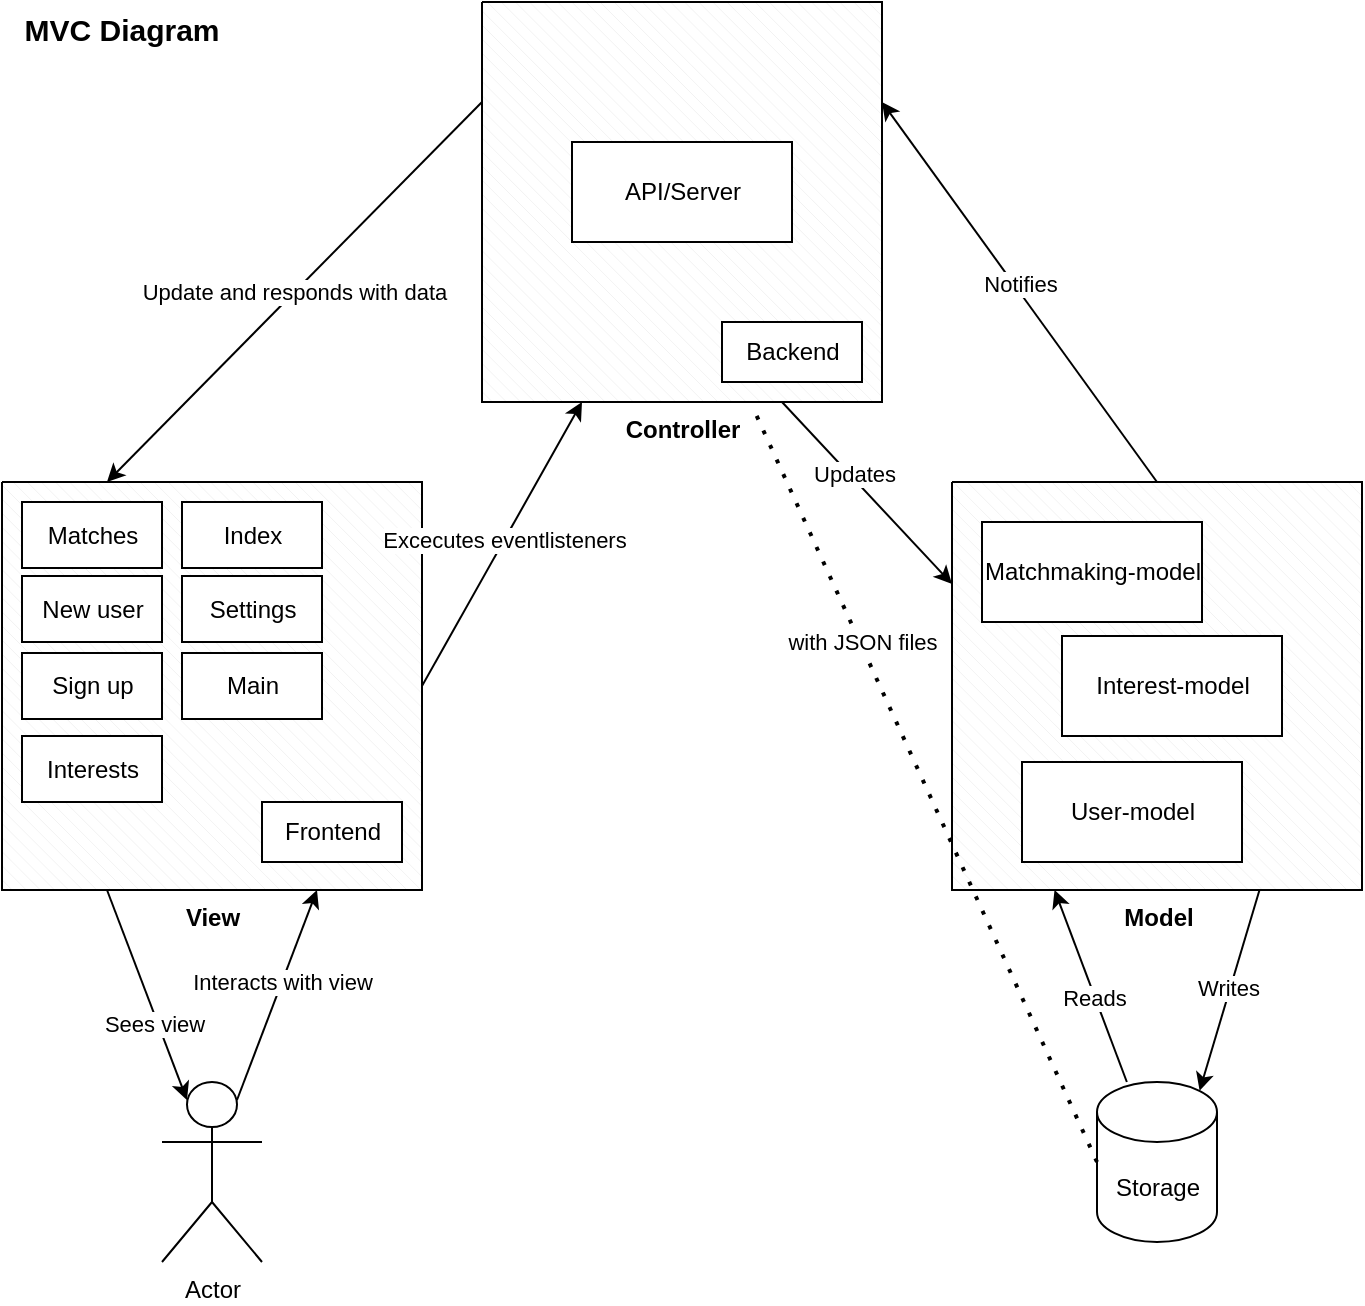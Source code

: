 <mxfile version="14.3.0" type="github" pages="7">
  <diagram id="MIZSV_a9kjiavPeGqr3Y" name="MVC real">
    <mxGraphModel dx="986" dy="771" grid="1" gridSize="10" guides="1" tooltips="1" connect="1" arrows="1" fold="1" page="1" pageScale="1" pageWidth="1169" pageHeight="827" math="0" shadow="0">
      <root>
        <mxCell id="0" />
        <mxCell id="1" parent="0" />
        <mxCell id="VqsCAGefibCW4bXpCJC7-43" value="Actor" style="shape=umlActor;verticalLabelPosition=bottom;verticalAlign=top;html=1;" parent="1" vertex="1">
          <mxGeometry x="310" y="650" width="50" height="90" as="geometry" />
        </mxCell>
        <mxCell id="VqsCAGefibCW4bXpCJC7-45" value="&lt;b&gt;Model&lt;/b&gt;" style="verticalLabelPosition=bottom;verticalAlign=top;html=1;shape=mxgraph.basic.patternFillRect;fillStyle=diagRev;step=5;fillStrokeWidth=0.2;fillStrokeColor=#dddddd;" parent="1" vertex="1">
          <mxGeometry x="705" y="350" width="205" height="204" as="geometry" />
        </mxCell>
        <mxCell id="VqsCAGefibCW4bXpCJC7-47" value="Storage" style="shape=cylinder3;whiteSpace=wrap;html=1;boundedLbl=1;backgroundOutline=1;size=15;" parent="1" vertex="1">
          <mxGeometry x="777.5" y="650" width="60" height="80" as="geometry" />
        </mxCell>
        <mxCell id="VqsCAGefibCW4bXpCJC7-48" value="&lt;b&gt;View&lt;/b&gt;" style="verticalLabelPosition=bottom;verticalAlign=top;html=1;shape=mxgraph.basic.patternFillRect;fillStyle=diagRev;step=5;fillStrokeWidth=0.2;fillStrokeColor=#dddddd;" parent="1" vertex="1">
          <mxGeometry x="230" y="350" width="210" height="204" as="geometry" />
        </mxCell>
        <mxCell id="VqsCAGefibCW4bXpCJC7-50" value="&lt;b&gt;Controller&lt;/b&gt;" style="verticalLabelPosition=bottom;verticalAlign=top;html=1;shape=mxgraph.basic.patternFillRect;fillStyle=diagRev;step=5;fillStrokeWidth=0.2;fillStrokeColor=#dddddd;" parent="1" vertex="1">
          <mxGeometry x="470" y="110" width="200" height="200" as="geometry" />
        </mxCell>
        <mxCell id="VqsCAGefibCW4bXpCJC7-52" value="" style="endArrow=classic;html=1;exitX=0.75;exitY=0.1;exitDx=0;exitDy=0;exitPerimeter=0;entryX=0.75;entryY=1;entryDx=0;entryDy=0;entryPerimeter=0;" parent="1" source="VqsCAGefibCW4bXpCJC7-43" target="VqsCAGefibCW4bXpCJC7-48" edge="1">
          <mxGeometry width="50" height="50" relative="1" as="geometry">
            <mxPoint x="540" y="440" as="sourcePoint" />
            <mxPoint x="590" y="390" as="targetPoint" />
          </mxGeometry>
        </mxCell>
        <mxCell id="VqsCAGefibCW4bXpCJC7-55" value="Interacts with view" style="edgeLabel;html=1;align=center;verticalAlign=middle;resizable=0;points=[];" parent="VqsCAGefibCW4bXpCJC7-52" vertex="1" connectable="0">
          <mxGeometry x="-0.111" y="4" relative="1" as="geometry">
            <mxPoint x="8.44" y="-10.85" as="offset" />
          </mxGeometry>
        </mxCell>
        <mxCell id="VqsCAGefibCW4bXpCJC7-54" value="" style="endArrow=classic;html=1;exitX=1;exitY=0.5;exitDx=0;exitDy=0;exitPerimeter=0;entryX=0.25;entryY=1;entryDx=0;entryDy=0;entryPerimeter=0;" parent="1" source="VqsCAGefibCW4bXpCJC7-48" target="VqsCAGefibCW4bXpCJC7-50" edge="1">
          <mxGeometry width="50" height="50" relative="1" as="geometry">
            <mxPoint x="540" y="440" as="sourcePoint" />
            <mxPoint x="590" y="390" as="targetPoint" />
          </mxGeometry>
        </mxCell>
        <mxCell id="VqsCAGefibCW4bXpCJC7-81" value="Excecutes eventlisteners" style="edgeLabel;html=1;align=center;verticalAlign=middle;resizable=0;points=[];" parent="VqsCAGefibCW4bXpCJC7-54" vertex="1" connectable="0">
          <mxGeometry x="0.032" y="1" relative="1" as="geometry">
            <mxPoint as="offset" />
          </mxGeometry>
        </mxCell>
        <mxCell id="VqsCAGefibCW4bXpCJC7-56" value="" style="endArrow=classic;html=1;exitX=0.25;exitY=1;exitDx=0;exitDy=0;exitPerimeter=0;entryX=0.25;entryY=0.1;entryDx=0;entryDy=0;entryPerimeter=0;" parent="1" source="VqsCAGefibCW4bXpCJC7-48" target="VqsCAGefibCW4bXpCJC7-43" edge="1">
          <mxGeometry width="50" height="50" relative="1" as="geometry">
            <mxPoint x="540" y="440" as="sourcePoint" />
            <mxPoint x="230" y="600" as="targetPoint" />
          </mxGeometry>
        </mxCell>
        <mxCell id="VqsCAGefibCW4bXpCJC7-57" value="Sees view" style="edgeLabel;html=1;align=center;verticalAlign=middle;resizable=0;points=[];" parent="VqsCAGefibCW4bXpCJC7-56" vertex="1" connectable="0">
          <mxGeometry x="0.259" y="-2" relative="1" as="geometry">
            <mxPoint as="offset" />
          </mxGeometry>
        </mxCell>
        <mxCell id="VqsCAGefibCW4bXpCJC7-59" value="" style="endArrow=classic;html=1;exitX=0.75;exitY=1;exitDx=0;exitDy=0;exitPerimeter=0;entryX=0.855;entryY=0;entryDx=0;entryDy=4.35;entryPerimeter=0;" parent="1" source="VqsCAGefibCW4bXpCJC7-45" target="VqsCAGefibCW4bXpCJC7-47" edge="1">
          <mxGeometry width="50" height="50" relative="1" as="geometry">
            <mxPoint x="540" y="440" as="sourcePoint" />
            <mxPoint x="590" y="390" as="targetPoint" />
          </mxGeometry>
        </mxCell>
        <mxCell id="VqsCAGefibCW4bXpCJC7-60" value="Writes" style="edgeLabel;html=1;align=center;verticalAlign=middle;resizable=0;points=[];" parent="VqsCAGefibCW4bXpCJC7-59" vertex="1" connectable="0">
          <mxGeometry x="-0.017" y="-1" relative="1" as="geometry">
            <mxPoint as="offset" />
          </mxGeometry>
        </mxCell>
        <mxCell id="VqsCAGefibCW4bXpCJC7-63" value="" style="endArrow=classic;html=1;entryX=0.25;entryY=1;entryDx=0;entryDy=0;entryPerimeter=0;" parent="1" source="VqsCAGefibCW4bXpCJC7-47" target="VqsCAGefibCW4bXpCJC7-45" edge="1">
          <mxGeometry width="50" height="50" relative="1" as="geometry">
            <mxPoint x="460" y="440" as="sourcePoint" />
            <mxPoint x="510" y="390" as="targetPoint" />
          </mxGeometry>
        </mxCell>
        <mxCell id="VqsCAGefibCW4bXpCJC7-64" value="Reads" style="edgeLabel;html=1;align=center;verticalAlign=middle;resizable=0;points=[];" parent="VqsCAGefibCW4bXpCJC7-63" vertex="1" connectable="0">
          <mxGeometry x="-0.121" y="1" relative="1" as="geometry">
            <mxPoint as="offset" />
          </mxGeometry>
        </mxCell>
        <mxCell id="VqsCAGefibCW4bXpCJC7-65" value="" style="endArrow=none;dashed=1;html=1;dashPattern=1 3;strokeWidth=2;entryX=0.68;entryY=1.02;entryDx=0;entryDy=0;entryPerimeter=0;exitX=0;exitY=0.5;exitDx=0;exitDy=0;exitPerimeter=0;" parent="1" source="VqsCAGefibCW4bXpCJC7-47" target="VqsCAGefibCW4bXpCJC7-50" edge="1">
          <mxGeometry width="50" height="50" relative="1" as="geometry">
            <mxPoint x="460" y="440" as="sourcePoint" />
            <mxPoint x="510" y="390" as="targetPoint" />
          </mxGeometry>
        </mxCell>
        <mxCell id="VqsCAGefibCW4bXpCJC7-66" value="with JSON files" style="edgeLabel;html=1;align=center;verticalAlign=middle;resizable=0;points=[];" parent="VqsCAGefibCW4bXpCJC7-65" vertex="1" connectable="0">
          <mxGeometry x="0.205" y="-1" relative="1" as="geometry">
            <mxPoint x="-15.08" y="-33.04" as="offset" />
          </mxGeometry>
        </mxCell>
        <mxCell id="VqsCAGefibCW4bXpCJC7-67" value="Matchmaking-model" style="html=1;" parent="1" vertex="1">
          <mxGeometry x="720" y="370" width="110" height="50" as="geometry" />
        </mxCell>
        <mxCell id="VqsCAGefibCW4bXpCJC7-68" value="Interest-model" style="html=1;" parent="1" vertex="1">
          <mxGeometry x="760" y="427" width="110" height="50" as="geometry" />
        </mxCell>
        <mxCell id="VqsCAGefibCW4bXpCJC7-69" value="User-model" style="html=1;" parent="1" vertex="1">
          <mxGeometry x="740" y="490" width="110" height="50" as="geometry" />
        </mxCell>
        <mxCell id="VqsCAGefibCW4bXpCJC7-70" value="API/Server" style="html=1;" parent="1" vertex="1">
          <mxGeometry x="515" y="180" width="110" height="50" as="geometry" />
        </mxCell>
        <mxCell id="VqsCAGefibCW4bXpCJC7-73" value="Matches" style="html=1;" parent="1" vertex="1">
          <mxGeometry x="240" y="360" width="70" height="33" as="geometry" />
        </mxCell>
        <mxCell id="VqsCAGefibCW4bXpCJC7-74" value="Index" style="html=1;" parent="1" vertex="1">
          <mxGeometry x="320" y="360" width="70" height="33" as="geometry" />
        </mxCell>
        <mxCell id="VqsCAGefibCW4bXpCJC7-75" value="New user" style="html=1;" parent="1" vertex="1">
          <mxGeometry x="240" y="397" width="70" height="33" as="geometry" />
        </mxCell>
        <mxCell id="VqsCAGefibCW4bXpCJC7-76" value="Settings" style="html=1;" parent="1" vertex="1">
          <mxGeometry x="320" y="397" width="70" height="33" as="geometry" />
        </mxCell>
        <mxCell id="VqsCAGefibCW4bXpCJC7-77" value="Sign up" style="html=1;" parent="1" vertex="1">
          <mxGeometry x="240" y="435.5" width="70" height="33" as="geometry" />
        </mxCell>
        <mxCell id="VqsCAGefibCW4bXpCJC7-78" value="Main" style="html=1;" parent="1" vertex="1">
          <mxGeometry x="320" y="435.5" width="70" height="33" as="geometry" />
        </mxCell>
        <mxCell id="VqsCAGefibCW4bXpCJC7-79" value="Interests" style="html=1;" parent="1" vertex="1">
          <mxGeometry x="240" y="477" width="70" height="33" as="geometry" />
        </mxCell>
        <mxCell id="VqsCAGefibCW4bXpCJC7-80" value="" style="endArrow=classic;html=1;exitX=0.75;exitY=1;exitDx=0;exitDy=0;exitPerimeter=0;entryX=0;entryY=0.25;entryDx=0;entryDy=0;entryPerimeter=0;" parent="1" source="VqsCAGefibCW4bXpCJC7-50" target="VqsCAGefibCW4bXpCJC7-45" edge="1">
          <mxGeometry width="50" height="50" relative="1" as="geometry">
            <mxPoint x="460" y="440" as="sourcePoint" />
            <mxPoint x="510" y="390" as="targetPoint" />
          </mxGeometry>
        </mxCell>
        <mxCell id="VqsCAGefibCW4bXpCJC7-85" value="Updates" style="edgeLabel;html=1;align=center;verticalAlign=middle;resizable=0;points=[];" parent="VqsCAGefibCW4bXpCJC7-80" vertex="1" connectable="0">
          <mxGeometry x="-0.205" y="2" relative="1" as="geometry">
            <mxPoint y="1" as="offset" />
          </mxGeometry>
        </mxCell>
        <mxCell id="VqsCAGefibCW4bXpCJC7-82" value="Update and responds with data" style="endArrow=classic;html=1;exitX=0;exitY=0.25;exitDx=0;exitDy=0;exitPerimeter=0;entryX=0.25;entryY=0;entryDx=0;entryDy=0;entryPerimeter=0;" parent="1" source="VqsCAGefibCW4bXpCJC7-50" target="VqsCAGefibCW4bXpCJC7-48" edge="1">
          <mxGeometry width="50" height="50" relative="1" as="geometry">
            <mxPoint x="460" y="440" as="sourcePoint" />
            <mxPoint x="510" y="390" as="targetPoint" />
          </mxGeometry>
        </mxCell>
        <mxCell id="VqsCAGefibCW4bXpCJC7-84" value="" style="endArrow=classic;html=1;exitX=0.5;exitY=0;exitDx=0;exitDy=0;exitPerimeter=0;entryX=1;entryY=0.25;entryDx=0;entryDy=0;entryPerimeter=0;" parent="1" source="VqsCAGefibCW4bXpCJC7-45" target="VqsCAGefibCW4bXpCJC7-50" edge="1">
          <mxGeometry width="50" height="50" relative="1" as="geometry">
            <mxPoint x="460" y="440" as="sourcePoint" />
            <mxPoint x="510" y="390" as="targetPoint" />
          </mxGeometry>
        </mxCell>
        <mxCell id="VqsCAGefibCW4bXpCJC7-86" value="Notifies" style="edgeLabel;html=1;align=center;verticalAlign=middle;resizable=0;points=[];" parent="VqsCAGefibCW4bXpCJC7-84" vertex="1" connectable="0">
          <mxGeometry x="0.026" y="-3" relative="1" as="geometry">
            <mxPoint x="-1" as="offset" />
          </mxGeometry>
        </mxCell>
        <mxCell id="d8kiemSU0Y5cawiHgnOT-1" value="Frontend" style="html=1;fontSize=12;" parent="1" vertex="1">
          <mxGeometry x="360" y="510" width="70" height="30" as="geometry" />
        </mxCell>
        <mxCell id="d8kiemSU0Y5cawiHgnOT-2" value="Backend" style="html=1;fontSize=12;" parent="1" vertex="1">
          <mxGeometry x="590" y="270" width="70" height="30" as="geometry" />
        </mxCell>
        <mxCell id="ZfTeMBgTaQWo_ADgX6E8-1" value="MVC Diagram" style="text;align=center;fontStyle=1;verticalAlign=middle;spacingLeft=3;spacingRight=3;strokeColor=none;rotatable=0;points=[[0,0.5],[1,0.5]];portConstraint=eastwest;fontSize=15;" parent="1" vertex="1">
          <mxGeometry x="250" y="110" width="80" height="26" as="geometry" />
        </mxCell>
      </root>
    </mxGraphModel>
  </diagram>
  <diagram id="a6sN9S03dXwDlQEUAKQe" name="Page-2">
    <mxGraphModel dx="1298" dy="865" grid="1" gridSize="10" guides="1" tooltips="1" connect="1" arrows="1" fold="1" page="1" pageScale="1" pageWidth="1169" pageHeight="827" math="0" shadow="0">
      <root>
        <mxCell id="BCOyqamNlSZ7nN6PC0yC-0" />
        <mxCell id="BCOyqamNlSZ7nN6PC0yC-1" parent="BCOyqamNlSZ7nN6PC0yC-0" />
        <mxCell id="5aa_WG0PpK5DfDl5PxsW-0" value="Storage" style="shape=cylinder3;whiteSpace=wrap;html=1;boundedLbl=1;backgroundOutline=1;size=15;" vertex="1" parent="BCOyqamNlSZ7nN6PC0yC-1">
          <mxGeometry x="830" y="620" width="60" height="80" as="geometry" />
        </mxCell>
        <mxCell id="5aa_WG0PpK5DfDl5PxsW-1" value="Actor" style="shape=umlActor;verticalLabelPosition=bottom;verticalAlign=top;html=1;outlineConnect=0;" vertex="1" parent="BCOyqamNlSZ7nN6PC0yC-1">
          <mxGeometry x="300" y="600" width="30" height="60" as="geometry" />
        </mxCell>
        <mxCell id="5aa_WG0PpK5DfDl5PxsW-2" value="Main View" style="swimlane;fontStyle=1;align=center;verticalAlign=top;childLayout=stackLayout;horizontal=1;startSize=26;horizontalStack=0;resizeParent=1;resizeParentMax=0;resizeLast=0;collapsible=1;marginBottom=0;" vertex="1" parent="BCOyqamNlSZ7nN6PC0yC-1">
          <mxGeometry x="210" y="400" width="210" height="144" as="geometry">
            <mxRectangle x="210" y="400" width="90" height="26" as="alternateBounds" />
          </mxGeometry>
        </mxCell>
        <mxCell id="5aa_WG0PpK5DfDl5PxsW-3" value="- usernameMatch: string&#xa;- nameOfMatch: string&#xa;- genderOfMatch: string&#xa;- ageOfMatch: int&#xa;- InterestsOfMatch: string" style="text;strokeColor=none;fillColor=none;align=left;verticalAlign=top;spacingLeft=4;spacingRight=4;overflow=hidden;rotatable=0;points=[[0,0.5],[1,0.5]];portConstraint=eastwest;" vertex="1" parent="5aa_WG0PpK5DfDl5PxsW-2">
          <mxGeometry y="26" width="210" height="84" as="geometry" />
        </mxCell>
        <mxCell id="5aa_WG0PpK5DfDl5PxsW-4" value="" style="line;strokeWidth=1;fillColor=none;align=left;verticalAlign=middle;spacingTop=-1;spacingLeft=3;spacingRight=3;rotatable=0;labelPosition=right;points=[];portConstraint=eastwest;" vertex="1" parent="5aa_WG0PpK5DfDl5PxsW-2">
          <mxGeometry y="110" width="210" height="8" as="geometry" />
        </mxCell>
        <mxCell id="5aa_WG0PpK5DfDl5PxsW-5" value="+ doMatchmaking(): string " style="text;strokeColor=none;fillColor=none;align=left;verticalAlign=top;spacingLeft=4;spacingRight=4;overflow=hidden;rotatable=0;points=[[0,0.5],[1,0.5]];portConstraint=eastwest;" vertex="1" parent="5aa_WG0PpK5DfDl5PxsW-2">
          <mxGeometry y="118" width="210" height="26" as="geometry" />
        </mxCell>
        <mxCell id="5aa_WG0PpK5DfDl5PxsW-15" value="API/Controller" style="swimlane;fontStyle=1;align=center;verticalAlign=top;childLayout=stackLayout;horizontal=1;startSize=26;horizontalStack=0;resizeParent=1;resizeParentMax=0;resizeLast=0;collapsible=1;marginBottom=0;" vertex="1" parent="BCOyqamNlSZ7nN6PC0yC-1">
          <mxGeometry x="480" y="180" width="210" height="160" as="geometry">
            <mxRectangle x="210" y="400" width="90" height="26" as="alternateBounds" />
          </mxGeometry>
        </mxCell>
        <mxCell id="5aa_WG0PpK5DfDl5PxsW-16" value="+ userId: string&#xa;- potentialMatchUserId: string" style="text;strokeColor=none;fillColor=none;align=left;verticalAlign=top;spacingLeft=4;spacingRight=4;overflow=hidden;rotatable=0;points=[[0,0.5],[1,0.5]];portConstraint=eastwest;" vertex="1" parent="5aa_WG0PpK5DfDl5PxsW-15">
          <mxGeometry y="26" width="210" height="84" as="geometry" />
        </mxCell>
        <mxCell id="5aa_WG0PpK5DfDl5PxsW-17" value="" style="line;strokeWidth=1;fillColor=none;align=left;verticalAlign=middle;spacingTop=-1;spacingLeft=3;spacingRight=3;rotatable=0;labelPosition=right;points=[];portConstraint=eastwest;" vertex="1" parent="5aa_WG0PpK5DfDl5PxsW-15">
          <mxGeometry y="110" width="210" height="8" as="geometry" />
        </mxCell>
        <mxCell id="5aa_WG0PpK5DfDl5PxsW-18" value="+ verification()&#xa;+ validate potential match" style="text;strokeColor=none;fillColor=none;align=left;verticalAlign=top;spacingLeft=4;spacingRight=4;overflow=hidden;rotatable=0;points=[[0,0.5],[1,0.5]];portConstraint=eastwest;" vertex="1" parent="5aa_WG0PpK5DfDl5PxsW-15">
          <mxGeometry y="118" width="210" height="42" as="geometry" />
        </mxCell>
        <mxCell id="5aa_WG0PpK5DfDl5PxsW-19" value="Matchmaking Model" style="swimlane;fontStyle=1;align=center;verticalAlign=top;childLayout=stackLayout;horizontal=1;startSize=26;horizontalStack=0;resizeParent=1;resizeParentMax=0;resizeLast=0;collapsible=1;marginBottom=0;" vertex="1" parent="BCOyqamNlSZ7nN6PC0yC-1">
          <mxGeometry x="755" y="372" width="210" height="200" as="geometry">
            <mxRectangle x="210" y="400" width="90" height="26" as="alternateBounds" />
          </mxGeometry>
        </mxCell>
        <mxCell id="5aa_WG0PpK5DfDl5PxsW-20" value="- userId: array&#xa;- likes: array&#xa;- dislikes: array&#xa;- matches: array&#xa;- likedBy: array&#xa;- dislikedBy: array" style="text;strokeColor=none;fillColor=none;align=left;verticalAlign=top;spacingLeft=4;spacingRight=4;overflow=hidden;rotatable=0;points=[[0,0.5],[1,0.5]];portConstraint=eastwest;" vertex="1" parent="5aa_WG0PpK5DfDl5PxsW-19">
          <mxGeometry y="26" width="210" height="94" as="geometry" />
        </mxCell>
        <mxCell id="5aa_WG0PpK5DfDl5PxsW-21" value="" style="line;strokeWidth=1;fillColor=none;align=left;verticalAlign=middle;spacingTop=-1;spacingLeft=3;spacingRight=3;rotatable=0;labelPosition=right;points=[];portConstraint=eastwest;" vertex="1" parent="5aa_WG0PpK5DfDl5PxsW-19">
          <mxGeometry y="120" width="210" height="8" as="geometry" />
        </mxCell>
        <mxCell id="5aa_WG0PpK5DfDl5PxsW-22" value="- findMatch()&#xa;- checkForMatches()&#xa;- like()&#xa;- dislike()" style="text;strokeColor=none;fillColor=none;align=left;verticalAlign=top;spacingLeft=4;spacingRight=4;overflow=hidden;rotatable=0;points=[[0,0.5],[1,0.5]];portConstraint=eastwest;" vertex="1" parent="5aa_WG0PpK5DfDl5PxsW-19">
          <mxGeometry y="128" width="210" height="72" as="geometry" />
        </mxCell>
        <mxCell id="5aa_WG0PpK5DfDl5PxsW-24" value="" style="endArrow=classic;html=1;entryX=0.729;entryY=1.154;entryDx=0;entryDy=0;entryPerimeter=0;" edge="1" parent="BCOyqamNlSZ7nN6PC0yC-1" source="5aa_WG0PpK5DfDl5PxsW-1" target="5aa_WG0PpK5DfDl5PxsW-5">
          <mxGeometry width="50" height="50" relative="1" as="geometry">
            <mxPoint x="560" y="470" as="sourcePoint" />
            <mxPoint x="610" y="420" as="targetPoint" />
          </mxGeometry>
        </mxCell>
        <mxCell id="5aa_WG0PpK5DfDl5PxsW-25" value="Interacts (e.g. likes)" style="edgeLabel;html=1;align=center;verticalAlign=middle;resizable=0;points=[];" vertex="1" connectable="0" parent="5aa_WG0PpK5DfDl5PxsW-24">
          <mxGeometry x="0.013" relative="1" as="geometry">
            <mxPoint as="offset" />
          </mxGeometry>
        </mxCell>
        <mxCell id="5aa_WG0PpK5DfDl5PxsW-26" value="Notify if a new match and show new potential match&amp;nbsp;" style="endArrow=classic;html=1;exitX=0.148;exitY=1;exitDx=0;exitDy=0;exitPerimeter=0;entryX=0;entryY=0.333;entryDx=0;entryDy=0;entryPerimeter=0;" edge="1" parent="BCOyqamNlSZ7nN6PC0yC-1" source="5aa_WG0PpK5DfDl5PxsW-5" target="5aa_WG0PpK5DfDl5PxsW-1">
          <mxGeometry x="-0.858" y="-83" width="50" height="50" relative="1" as="geometry">
            <mxPoint x="560" y="470" as="sourcePoint" />
            <mxPoint x="610" y="420" as="targetPoint" />
            <mxPoint as="offset" />
          </mxGeometry>
        </mxCell>
        <mxCell id="5aa_WG0PpK5DfDl5PxsW-27" value="Request (e.g. request like)" style="endArrow=classic;html=1;exitX=1;exitY=0.5;exitDx=0;exitDy=0;entryX=0.3;entryY=1.048;entryDx=0;entryDy=0;entryPerimeter=0;" edge="1" parent="BCOyqamNlSZ7nN6PC0yC-1" source="5aa_WG0PpK5DfDl5PxsW-3" target="5aa_WG0PpK5DfDl5PxsW-18">
          <mxGeometry width="50" height="50" relative="1" as="geometry">
            <mxPoint x="560" y="470" as="sourcePoint" />
            <mxPoint x="610" y="420" as="targetPoint" />
          </mxGeometry>
        </mxCell>
        <mxCell id="5aa_WG0PpK5DfDl5PxsW-29" value="Writes (e.g. new like)" style="endArrow=classic;html=1;exitX=0.243;exitY=1.028;exitDx=0;exitDy=0;exitPerimeter=0;entryX=0;entryY=0;entryDx=0;entryDy=15;entryPerimeter=0;" edge="1" parent="BCOyqamNlSZ7nN6PC0yC-1" source="5aa_WG0PpK5DfDl5PxsW-22" target="5aa_WG0PpK5DfDl5PxsW-0">
          <mxGeometry width="50" height="50" relative="1" as="geometry">
            <mxPoint x="560" y="470" as="sourcePoint" />
            <mxPoint x="610" y="420" as="targetPoint" />
          </mxGeometry>
        </mxCell>
        <mxCell id="5aa_WG0PpK5DfDl5PxsW-30" value="" style="endArrow=classic;html=1;exitX=1;exitY=0;exitDx=0;exitDy=15;exitPerimeter=0;entryX=0.767;entryY=1.056;entryDx=0;entryDy=0;entryPerimeter=0;" edge="1" parent="BCOyqamNlSZ7nN6PC0yC-1" source="5aa_WG0PpK5DfDl5PxsW-0" target="5aa_WG0PpK5DfDl5PxsW-22">
          <mxGeometry width="50" height="50" relative="1" as="geometry">
            <mxPoint x="560" y="470" as="sourcePoint" />
            <mxPoint x="610" y="420" as="targetPoint" />
          </mxGeometry>
        </mxCell>
        <mxCell id="5aa_WG0PpK5DfDl5PxsW-31" value="Reads (e.g. userlist)" style="edgeLabel;html=1;align=center;verticalAlign=middle;resizable=0;points=[];" vertex="1" connectable="0" parent="5aa_WG0PpK5DfDl5PxsW-30">
          <mxGeometry x="-0.052" y="3" relative="1" as="geometry">
            <mxPoint y="1" as="offset" />
          </mxGeometry>
        </mxCell>
        <mxCell id="5aa_WG0PpK5DfDl5PxsW-32" value="" style="endArrow=classic;html=1;exitX=0.724;exitY=1.095;exitDx=0;exitDy=0;exitPerimeter=0;entryX=0.005;entryY=1.011;entryDx=0;entryDy=0;entryPerimeter=0;" edge="1" parent="BCOyqamNlSZ7nN6PC0yC-1" source="5aa_WG0PpK5DfDl5PxsW-18" target="5aa_WG0PpK5DfDl5PxsW-20">
          <mxGeometry width="50" height="50" relative="1" as="geometry">
            <mxPoint x="560" y="470" as="sourcePoint" />
            <mxPoint x="610" y="420" as="targetPoint" />
          </mxGeometry>
        </mxCell>
        <mxCell id="5aa_WG0PpK5DfDl5PxsW-33" value="Updates (e.g. with new like)" style="edgeLabel;html=1;align=center;verticalAlign=middle;resizable=0;points=[];" vertex="1" connectable="0" parent="5aa_WG0PpK5DfDl5PxsW-32">
          <mxGeometry x="-0.193" y="-1" relative="1" as="geometry">
            <mxPoint as="offset" />
          </mxGeometry>
        </mxCell>
        <mxCell id="5aa_WG0PpK5DfDl5PxsW-34" value="" style="endArrow=classic;html=1;entryX=1;entryY=0.5;entryDx=0;entryDy=0;" edge="1" parent="BCOyqamNlSZ7nN6PC0yC-1" target="5aa_WG0PpK5DfDl5PxsW-16">
          <mxGeometry width="50" height="50" relative="1" as="geometry">
            <mxPoint x="860" y="370" as="sourcePoint" />
            <mxPoint x="610" y="420" as="targetPoint" />
          </mxGeometry>
        </mxCell>
        <mxCell id="5aa_WG0PpK5DfDl5PxsW-35" value="Notifies (e.g. with match and a new potential match)" style="edgeLabel;html=1;align=center;verticalAlign=middle;resizable=0;points=[];" vertex="1" connectable="0" parent="5aa_WG0PpK5DfDl5PxsW-34">
          <mxGeometry x="0.273" relative="1" as="geometry">
            <mxPoint x="68.05" y="-12.46" as="offset" />
          </mxGeometry>
        </mxCell>
        <mxCell id="5aa_WG0PpK5DfDl5PxsW-36" value="" style="endArrow=classic;html=1;exitX=0;exitY=0.5;exitDx=0;exitDy=0;entryX=0.5;entryY=0;entryDx=0;entryDy=0;" edge="1" parent="BCOyqamNlSZ7nN6PC0yC-1" source="5aa_WG0PpK5DfDl5PxsW-16" target="5aa_WG0PpK5DfDl5PxsW-2">
          <mxGeometry width="50" height="50" relative="1" as="geometry">
            <mxPoint x="560" y="470" as="sourcePoint" />
            <mxPoint x="610" y="420" as="targetPoint" />
          </mxGeometry>
        </mxCell>
        <mxCell id="5aa_WG0PpK5DfDl5PxsW-37" value="Responds (e.g. with match and new potential match" style="edgeLabel;html=1;align=center;verticalAlign=middle;resizable=0;points=[];" vertex="1" connectable="0" parent="5aa_WG0PpK5DfDl5PxsW-36">
          <mxGeometry x="0.061" y="-2" relative="1" as="geometry">
            <mxPoint x="-71.12" y="2.84" as="offset" />
          </mxGeometry>
        </mxCell>
        <mxCell id="FRl-1vDVnv5uw8xW6xs9-0" value="MVC Diagram" style="text;align=center;fontStyle=1;verticalAlign=middle;spacingLeft=3;spacingRight=3;strokeColor=none;rotatable=0;points=[[0,0.5],[1,0.5]];portConstraint=eastwest;fontSize=15;" vertex="1" parent="BCOyqamNlSZ7nN6PC0yC-1">
          <mxGeometry x="210" y="120" width="80" height="26" as="geometry" />
        </mxCell>
      </root>
    </mxGraphModel>
  </diagram>
  <diagram id="8ovLGnVb15LKjvTVXuzV" name="Page-3">
    <mxGraphModel dx="1298" dy="865" grid="1" gridSize="10" guides="1" tooltips="1" connect="1" arrows="1" fold="1" page="1" pageScale="1" pageWidth="1169" pageHeight="827" math="0" shadow="0">
      <root>
        <mxCell id="Q0IwIYhQQtXgTCq41y1r-0" />
        <mxCell id="Q0IwIYhQQtXgTCq41y1r-1" parent="Q0IwIYhQQtXgTCq41y1r-0" />
        <mxCell id="Q0IwIYhQQtXgTCq41y1r-2" value="Actor" style="shape=umlActor;verticalLabelPosition=bottom;verticalAlign=top;html=1;" vertex="1" parent="Q0IwIYhQQtXgTCq41y1r-1">
          <mxGeometry x="570" y="580" width="30" height="60" as="geometry" />
        </mxCell>
        <mxCell id="Jhp6nqraJ2X-l6aGO7Jz-4" value="&lt;b&gt;Controller&lt;/b&gt;" style="html=1;fontSize=12;" vertex="1" parent="Q0IwIYhQQtXgTCq41y1r-1">
          <mxGeometry x="360" y="414" width="170" height="80" as="geometry" />
        </mxCell>
        <mxCell id="Jhp6nqraJ2X-l6aGO7Jz-5" value="&lt;b&gt;View&lt;/b&gt;" style="html=1;fontSize=12;" vertex="1" parent="Q0IwIYhQQtXgTCq41y1r-1">
          <mxGeometry x="650" y="414" width="170" height="80" as="geometry" />
        </mxCell>
        <mxCell id="Jhp6nqraJ2X-l6aGO7Jz-6" value="&lt;b&gt;Model&lt;/b&gt;" style="html=1;fontSize=12;" vertex="1" parent="Q0IwIYhQQtXgTCq41y1r-1">
          <mxGeometry x="500" y="240" width="170" height="80" as="geometry" />
        </mxCell>
        <mxCell id="HBL2cyt7TvfWzSy37j4n-0" value="Storage" style="shape=cylinder3;whiteSpace=wrap;html=1;boundedLbl=1;backgroundOutline=1;size=15;fontSize=12;" vertex="1" parent="Q0IwIYhQQtXgTCq41y1r-1">
          <mxGeometry x="555" y="120" width="60" height="80" as="geometry" />
        </mxCell>
        <mxCell id="HBL2cyt7TvfWzSy37j4n-1" value="" style="endArrow=classic;html=1;fontSize=12;entryX=0.5;entryY=1;entryDx=0;entryDy=0;" edge="1" parent="Q0IwIYhQQtXgTCq41y1r-1" target="Jhp6nqraJ2X-l6aGO7Jz-4">
          <mxGeometry width="50" height="50" relative="1" as="geometry">
            <mxPoint x="550" y="590" as="sourcePoint" />
            <mxPoint x="610" y="420" as="targetPoint" />
          </mxGeometry>
        </mxCell>
        <mxCell id="HBL2cyt7TvfWzSy37j4n-4" value="Interacts" style="edgeLabel;html=1;align=center;verticalAlign=middle;resizable=0;points=[];fontSize=12;" vertex="1" connectable="0" parent="HBL2cyt7TvfWzSy37j4n-1">
          <mxGeometry x="0.066" y="2" relative="1" as="geometry">
            <mxPoint as="offset" />
          </mxGeometry>
        </mxCell>
        <mxCell id="HBL2cyt7TvfWzSy37j4n-2" value="" style="endArrow=classic;html=1;fontSize=12;exitX=0.5;exitY=1;exitDx=0;exitDy=0;" edge="1" parent="Q0IwIYhQQtXgTCq41y1r-1" source="Jhp6nqraJ2X-l6aGO7Jz-5">
          <mxGeometry width="50" height="50" relative="1" as="geometry">
            <mxPoint x="775" y="640" as="sourcePoint" />
            <mxPoint x="620" y="590" as="targetPoint" />
          </mxGeometry>
        </mxCell>
        <mxCell id="HBL2cyt7TvfWzSy37j4n-3" value="Sees" style="edgeLabel;html=1;align=center;verticalAlign=middle;resizable=0;points=[];fontSize=12;" vertex="1" connectable="0" parent="HBL2cyt7TvfWzSy37j4n-2">
          <mxGeometry x="0.022" y="1" relative="1" as="geometry">
            <mxPoint as="offset" />
          </mxGeometry>
        </mxCell>
        <mxCell id="HBL2cyt7TvfWzSy37j4n-5" value="" style="endArrow=classic;html=1;fontSize=12;exitX=1;exitY=0.5;exitDx=0;exitDy=0;entryX=0;entryY=0.5;entryDx=0;entryDy=0;" edge="1" parent="Q0IwIYhQQtXgTCq41y1r-1" source="Jhp6nqraJ2X-l6aGO7Jz-4" target="Jhp6nqraJ2X-l6aGO7Jz-5">
          <mxGeometry width="50" height="50" relative="1" as="geometry">
            <mxPoint x="560" y="470" as="sourcePoint" />
            <mxPoint x="610" y="420" as="targetPoint" />
          </mxGeometry>
        </mxCell>
        <mxCell id="HBL2cyt7TvfWzSy37j4n-6" value="Updates" style="edgeLabel;html=1;align=center;verticalAlign=middle;resizable=0;points=[];fontSize=12;" vertex="1" connectable="0" parent="HBL2cyt7TvfWzSy37j4n-5">
          <mxGeometry x="-0.067" relative="1" as="geometry">
            <mxPoint as="offset" />
          </mxGeometry>
        </mxCell>
        <mxCell id="HBL2cyt7TvfWzSy37j4n-7" value="" style="endArrow=classic;html=1;fontSize=12;exitX=0.25;exitY=0;exitDx=0;exitDy=0;entryX=0;entryY=0.5;entryDx=0;entryDy=0;" edge="1" parent="Q0IwIYhQQtXgTCq41y1r-1" source="Jhp6nqraJ2X-l6aGO7Jz-4" target="Jhp6nqraJ2X-l6aGO7Jz-6">
          <mxGeometry width="50" height="50" relative="1" as="geometry">
            <mxPoint x="560" y="470" as="sourcePoint" />
            <mxPoint x="610" y="420" as="targetPoint" />
          </mxGeometry>
        </mxCell>
        <mxCell id="HBL2cyt7TvfWzSy37j4n-8" value="Updates" style="edgeLabel;html=1;align=center;verticalAlign=middle;resizable=0;points=[];fontSize=12;" vertex="1" connectable="0" parent="HBL2cyt7TvfWzSy37j4n-7">
          <mxGeometry x="-0.093" y="2" relative="1" as="geometry">
            <mxPoint as="offset" />
          </mxGeometry>
        </mxCell>
        <mxCell id="HBL2cyt7TvfWzSy37j4n-9" value="" style="endArrow=classic;html=1;fontSize=12;exitX=0.5;exitY=1;exitDx=0;exitDy=0;entryX=0.629;entryY=0;entryDx=0;entryDy=0;entryPerimeter=0;" edge="1" parent="Q0IwIYhQQtXgTCq41y1r-1" source="Jhp6nqraJ2X-l6aGO7Jz-6" target="Jhp6nqraJ2X-l6aGO7Jz-4">
          <mxGeometry width="50" height="50" relative="1" as="geometry">
            <mxPoint x="412.5" y="424" as="sourcePoint" />
            <mxPoint x="510" y="290" as="targetPoint" />
          </mxGeometry>
        </mxCell>
        <mxCell id="HBL2cyt7TvfWzSy37j4n-10" value="Notifies" style="edgeLabel;html=1;align=center;verticalAlign=middle;resizable=0;points=[];fontSize=12;" vertex="1" connectable="0" parent="HBL2cyt7TvfWzSy37j4n-9">
          <mxGeometry x="-0.093" y="2" relative="1" as="geometry">
            <mxPoint as="offset" />
          </mxGeometry>
        </mxCell>
        <mxCell id="HBL2cyt7TvfWzSy37j4n-11" value="" style="endArrow=classic;html=1;fontSize=12;" edge="1" parent="Q0IwIYhQQtXgTCq41y1r-1">
          <mxGeometry width="50" height="50" relative="1" as="geometry">
            <mxPoint x="510" y="237" as="sourcePoint" />
            <mxPoint x="550" y="170" as="targetPoint" />
          </mxGeometry>
        </mxCell>
        <mxCell id="HBL2cyt7TvfWzSy37j4n-15" value="Writes" style="edgeLabel;html=1;align=center;verticalAlign=middle;resizable=0;points=[];fontSize=12;" vertex="1" connectable="0" parent="HBL2cyt7TvfWzSy37j4n-11">
          <mxGeometry x="-0.301" y="1" relative="1" as="geometry">
            <mxPoint as="offset" />
          </mxGeometry>
        </mxCell>
        <mxCell id="HBL2cyt7TvfWzSy37j4n-14" value="" style="endArrow=classic;html=1;fontSize=12;exitX=1;exitY=0;exitDx=0;exitDy=52.5;exitPerimeter=0;entryX=0.882;entryY=-0.037;entryDx=0;entryDy=0;entryPerimeter=0;" edge="1" parent="Q0IwIYhQQtXgTCq41y1r-1" source="HBL2cyt7TvfWzSy37j4n-0" target="Jhp6nqraJ2X-l6aGO7Jz-6">
          <mxGeometry width="50" height="50" relative="1" as="geometry">
            <mxPoint x="560" y="470" as="sourcePoint" />
            <mxPoint x="610" y="420" as="targetPoint" />
          </mxGeometry>
        </mxCell>
        <mxCell id="HBL2cyt7TvfWzSy37j4n-16" value="Reads" style="edgeLabel;html=1;align=center;verticalAlign=middle;resizable=0;points=[];fontSize=12;" vertex="1" connectable="0" parent="HBL2cyt7TvfWzSy37j4n-14">
          <mxGeometry x="0.01" y="-2" relative="1" as="geometry">
            <mxPoint as="offset" />
          </mxGeometry>
        </mxCell>
        <mxCell id="cPLYKHTEY50LoYapuHJV-0" value="MVC Diagram" style="text;align=center;fontStyle=1;verticalAlign=middle;spacingLeft=3;spacingRight=3;strokeColor=none;rotatable=0;points=[[0,0.5],[1,0.5]];portConstraint=eastwest;fontSize=15;" vertex="1" parent="Q0IwIYhQQtXgTCq41y1r-1">
          <mxGeometry x="370" y="120" width="80" height="26" as="geometry" />
        </mxCell>
      </root>
    </mxGraphModel>
  </diagram>
  <diagram id="2EcfbDv2dHWCMeqyYRyq" name="Class dia pre">
    <mxGraphModel dx="1298" dy="865" grid="1" gridSize="10" guides="1" tooltips="1" connect="1" arrows="1" fold="1" page="1" pageScale="1" pageWidth="1169" pageHeight="827" math="0" shadow="0">
      <root>
        <mxCell id="f0ERsUrv0wSTmgwQPiE7-0" />
        <mxCell id="f0ERsUrv0wSTmgwQPiE7-1" parent="f0ERsUrv0wSTmgwQPiE7-0" />
        <mxCell id="f0ERsUrv0wSTmgwQPiE7-2" value="User" style="swimlane;fontStyle=1;align=center;verticalAlign=top;childLayout=stackLayout;horizontal=1;startSize=26;horizontalStack=0;resizeParent=1;resizeParentMax=0;resizeLast=0;collapsible=1;marginBottom=0;" vertex="1" parent="f0ERsUrv0wSTmgwQPiE7-1">
          <mxGeometry x="160" y="120" width="160" height="250" as="geometry" />
        </mxCell>
        <mxCell id="f0ERsUrv0wSTmgwQPiE7-3" value="+ userId: Int&#xa;+ username: string&#xa;- password: string&#xa;+ firstName: string&#xa;+ lastName: string&#xa;+ birthday: int&#xa;+ gender: bool&#xa;+ interests: string" style="text;strokeColor=none;fillColor=none;align=left;verticalAlign=top;spacingLeft=4;spacingRight=4;overflow=hidden;rotatable=0;points=[[0,0.5],[1,0.5]];portConstraint=eastwest;" vertex="1" parent="f0ERsUrv0wSTmgwQPiE7-2">
          <mxGeometry y="26" width="160" height="124" as="geometry" />
        </mxCell>
        <mxCell id="f0ERsUrv0wSTmgwQPiE7-4" value="" style="line;strokeWidth=1;fillColor=none;align=left;verticalAlign=middle;spacingTop=-1;spacingLeft=3;spacingRight=3;rotatable=0;labelPosition=right;points=[];portConstraint=eastwest;" vertex="1" parent="f0ERsUrv0wSTmgwQPiE7-2">
          <mxGeometry y="150" width="160" height="8" as="geometry" />
        </mxCell>
        <mxCell id="f0ERsUrv0wSTmgwQPiE7-5" value="- like()&#xa;- dislike()&#xa;- undecided()&#xa;- updateInterests&#xa;- deleteUser" style="text;strokeColor=none;fillColor=none;align=left;verticalAlign=top;spacingLeft=4;spacingRight=4;overflow=hidden;rotatable=0;points=[[0,0.5],[1,0.5]];portConstraint=eastwest;" vertex="1" parent="f0ERsUrv0wSTmgwQPiE7-2">
          <mxGeometry y="158" width="160" height="92" as="geometry" />
        </mxCell>
        <mxCell id="f0ERsUrv0wSTmgwQPiE7-6" value="&lt;p style=&quot;margin: 0px ; margin-top: 4px ; text-align: center&quot;&gt;&lt;b&gt;FreeUser&lt;/b&gt;&lt;/p&gt;&lt;hr size=&quot;1&quot;&gt;&lt;p style=&quot;margin: 0px ; margin-left: 4px&quot;&gt;- numOfLikes: Int&lt;/p&gt;&lt;hr size=&quot;1&quot;&gt;&lt;p style=&quot;margin: 0px ; margin-left: 4px&quot;&gt;+ likesCountDown()&lt;/p&gt;" style="verticalAlign=top;align=left;overflow=fill;fontSize=12;fontFamily=Helvetica;html=1;" vertex="1" parent="f0ERsUrv0wSTmgwQPiE7-1">
          <mxGeometry x="160" y="460" width="160" height="90" as="geometry" />
        </mxCell>
        <mxCell id="f0ERsUrv0wSTmgwQPiE7-7" value="Extends" style="endArrow=block;endSize=16;endFill=0;html=1;exitX=0.5;exitY=0;exitDx=0;exitDy=0;entryX=0.5;entryY=1.022;entryDx=0;entryDy=0;entryPerimeter=0;" edge="1" parent="f0ERsUrv0wSTmgwQPiE7-1" source="f0ERsUrv0wSTmgwQPiE7-6" target="f0ERsUrv0wSTmgwQPiE7-5">
          <mxGeometry width="160" relative="1" as="geometry">
            <mxPoint x="500" y="440" as="sourcePoint" />
            <mxPoint x="660" y="440" as="targetPoint" />
          </mxGeometry>
        </mxCell>
        <mxCell id="f0ERsUrv0wSTmgwQPiE7-8" value="Matchmaking" style="swimlane;fontStyle=1;align=center;verticalAlign=top;childLayout=stackLayout;horizontal=1;startSize=26;horizontalStack=0;resizeParent=1;resizeParentMax=0;resizeLast=0;collapsible=1;marginBottom=0;" vertex="1" parent="f0ERsUrv0wSTmgwQPiE7-1">
          <mxGeometry x="505" y="120" width="160" height="150" as="geometry" />
        </mxCell>
        <mxCell id="f0ERsUrv0wSTmgwQPiE7-9" value="+ userId: int&#xa;+ likes: array&#xa;+ dislikes: array" style="text;strokeColor=none;fillColor=none;align=left;verticalAlign=top;spacingLeft=4;spacingRight=4;overflow=hidden;rotatable=0;points=[[0,0.5],[1,0.5]];portConstraint=eastwest;" vertex="1" parent="f0ERsUrv0wSTmgwQPiE7-8">
          <mxGeometry y="26" width="160" height="74" as="geometry" />
        </mxCell>
        <mxCell id="f0ERsUrv0wSTmgwQPiE7-10" value="" style="line;strokeWidth=1;fillColor=none;align=left;verticalAlign=middle;spacingTop=-1;spacingLeft=3;spacingRight=3;rotatable=0;labelPosition=right;points=[];portConstraint=eastwest;" vertex="1" parent="f0ERsUrv0wSTmgwQPiE7-8">
          <mxGeometry y="100" width="160" height="8" as="geometry" />
        </mxCell>
        <mxCell id="f0ERsUrv0wSTmgwQPiE7-11" value="+ findMatch()&#xa;+ checkForMatch()&#xa;" style="text;strokeColor=none;fillColor=none;align=left;verticalAlign=top;spacingLeft=4;spacingRight=4;overflow=hidden;rotatable=0;points=[[0,0.5],[1,0.5]];portConstraint=eastwest;" vertex="1" parent="f0ERsUrv0wSTmgwQPiE7-8">
          <mxGeometry y="108" width="160" height="42" as="geometry" />
        </mxCell>
        <mxCell id="f0ERsUrv0wSTmgwQPiE7-13" value="1" style="text;html=1;align=center;verticalAlign=middle;resizable=0;points=[];autosize=1;" vertex="1" parent="f0ERsUrv0wSTmgwQPiE7-1">
          <mxGeometry x="330" y="180" width="20" height="20" as="geometry" />
        </mxCell>
        <mxCell id="f0ERsUrv0wSTmgwQPiE7-14" value="" style="endArrow=block;endFill=1;html=1;edgeStyle=orthogonalEdgeStyle;align=left;verticalAlign=top;entryX=1;entryY=0.5;entryDx=0;entryDy=0;" edge="1" parent="f0ERsUrv0wSTmgwQPiE7-1" target="f0ERsUrv0wSTmgwQPiE7-3">
          <mxGeometry x="-1" relative="1" as="geometry">
            <mxPoint x="502" y="208" as="sourcePoint" />
            <mxPoint x="450" y="180" as="targetPoint" />
          </mxGeometry>
        </mxCell>
        <mxCell id="f0ERsUrv0wSTmgwQPiE7-16" value="Match" style="swimlane;fontStyle=1;align=center;verticalAlign=top;childLayout=stackLayout;horizontal=1;startSize=26;horizontalStack=0;resizeParent=1;resizeParentMax=0;resizeLast=0;collapsible=1;marginBottom=0;" vertex="1" parent="f0ERsUrv0wSTmgwQPiE7-1">
          <mxGeometry x="505" y="370" width="160" height="140" as="geometry" />
        </mxCell>
        <mxCell id="f0ERsUrv0wSTmgwQPiE7-17" value="+ matchId: Int&#xa;+ userId1: Int&#xa;+ userId2: Int" style="text;strokeColor=none;fillColor=none;align=left;verticalAlign=top;spacingLeft=4;spacingRight=4;overflow=hidden;rotatable=0;points=[[0,0.5],[1,0.5]];portConstraint=eastwest;" vertex="1" parent="f0ERsUrv0wSTmgwQPiE7-16">
          <mxGeometry y="26" width="160" height="54" as="geometry" />
        </mxCell>
        <mxCell id="f0ERsUrv0wSTmgwQPiE7-18" value="" style="line;strokeWidth=1;fillColor=none;align=left;verticalAlign=middle;spacingTop=-1;spacingLeft=3;spacingRight=3;rotatable=0;labelPosition=right;points=[];portConstraint=eastwest;" vertex="1" parent="f0ERsUrv0wSTmgwQPiE7-16">
          <mxGeometry y="80" width="160" height="8" as="geometry" />
        </mxCell>
        <mxCell id="f0ERsUrv0wSTmgwQPiE7-19" value="+ createMatch()&#xa;- deleteMatch()&#xa;- showMatch()" style="text;strokeColor=none;fillColor=none;align=left;verticalAlign=top;spacingLeft=4;spacingRight=4;overflow=hidden;rotatable=0;points=[[0,0.5],[1,0.5]];portConstraint=eastwest;" vertex="1" parent="f0ERsUrv0wSTmgwQPiE7-16">
          <mxGeometry y="88" width="160" height="52" as="geometry" />
        </mxCell>
        <mxCell id="f0ERsUrv0wSTmgwQPiE7-20" value="Use" style="endArrow=open;endSize=12;dashed=1;html=1;entryX=0.481;entryY=1.071;entryDx=0;entryDy=0;entryPerimeter=0;exitX=0.5;exitY=0;exitDx=0;exitDy=0;" edge="1" parent="f0ERsUrv0wSTmgwQPiE7-1" source="f0ERsUrv0wSTmgwQPiE7-16" target="f0ERsUrv0wSTmgwQPiE7-11">
          <mxGeometry width="160" relative="1" as="geometry">
            <mxPoint x="582" y="370" as="sourcePoint" />
            <mxPoint x="680" y="440" as="targetPoint" />
          </mxGeometry>
        </mxCell>
        <mxCell id="f0ERsUrv0wSTmgwQPiE7-22" value="1" style="text;html=1;align=center;verticalAlign=middle;resizable=0;points=[];autosize=1;" vertex="1" parent="f0ERsUrv0wSTmgwQPiE7-1">
          <mxGeometry x="480" y="180" width="20" height="20" as="geometry" />
        </mxCell>
        <mxCell id="f0ERsUrv0wSTmgwQPiE7-23" value="1...n" style="text;html=1;align=center;verticalAlign=middle;resizable=0;points=[];autosize=1;" vertex="1" parent="f0ERsUrv0wSTmgwQPiE7-1">
          <mxGeometry x="580" y="350" width="40" height="20" as="geometry" />
        </mxCell>
        <mxCell id="f0ERsUrv0wSTmgwQPiE7-24" value="1..2" style="text;html=1;align=center;verticalAlign=middle;resizable=0;points=[];autosize=1;" vertex="1" parent="f0ERsUrv0wSTmgwQPiE7-1">
          <mxGeometry x="580" y="270" width="40" height="20" as="geometry" />
        </mxCell>
        <mxCell id="85TAvGzBl1w0ewclI20E-0" value="Class Diagram" style="text;align=center;fontStyle=1;verticalAlign=middle;spacingLeft=3;spacingRight=3;strokeColor=none;rotatable=0;points=[[0,0.5],[1,0.5]];portConstraint=eastwest;fontSize=13;" vertex="1" parent="f0ERsUrv0wSTmgwQPiE7-1">
          <mxGeometry x="170" y="80" width="80" height="26" as="geometry" />
        </mxCell>
      </root>
    </mxGraphModel>
  </diagram>
  <diagram name="Copy of Class dia pre" id="lW-ouUtJHLagYQsyFeOV">
    <mxGraphModel dx="1298" dy="865" grid="1" gridSize="10" guides="1" tooltips="1" connect="1" arrows="1" fold="1" page="1" pageScale="1" pageWidth="1169" pageHeight="827" math="0" shadow="0">
      <root>
        <mxCell id="0dTNIgbV1eJri4kwrfB3-0" />
        <mxCell id="0dTNIgbV1eJri4kwrfB3-1" parent="0dTNIgbV1eJri4kwrfB3-0" />
        <mxCell id="0dTNIgbV1eJri4kwrfB3-2" value="User" style="swimlane;fontStyle=1;align=center;verticalAlign=top;childLayout=stackLayout;horizontal=1;startSize=26;horizontalStack=0;resizeParent=1;resizeParentMax=0;resizeLast=0;collapsible=1;marginBottom=0;" vertex="1" parent="0dTNIgbV1eJri4kwrfB3-1">
          <mxGeometry x="160" y="120" width="160" height="250" as="geometry" />
        </mxCell>
        <mxCell id="0dTNIgbV1eJri4kwrfB3-3" value="+ username: string&#xa;- password: string&#xa;+ firstName: string&#xa;+ lastName: string&#xa;+ gender: string" style="text;strokeColor=none;fillColor=none;align=left;verticalAlign=top;spacingLeft=4;spacingRight=4;overflow=hidden;rotatable=0;points=[[0,0.5],[1,0.5]];portConstraint=eastwest;" vertex="1" parent="0dTNIgbV1eJri4kwrfB3-2">
          <mxGeometry y="26" width="160" height="124" as="geometry" />
        </mxCell>
        <mxCell id="0dTNIgbV1eJri4kwrfB3-4" value="" style="line;strokeWidth=1;fillColor=none;align=left;verticalAlign=middle;spacingTop=-1;spacingLeft=3;spacingRight=3;rotatable=0;labelPosition=right;points=[];portConstraint=eastwest;" vertex="1" parent="0dTNIgbV1eJri4kwrfB3-2">
          <mxGeometry y="150" width="160" height="8" as="geometry" />
        </mxCell>
        <mxCell id="0dTNIgbV1eJri4kwrfB3-5" value="- deleteUser()&#xa;- fullName()&#xa;+ getAge()" style="text;strokeColor=none;fillColor=none;align=left;verticalAlign=top;spacingLeft=4;spacingRight=4;overflow=hidden;rotatable=0;points=[[0,0.5],[1,0.5]];portConstraint=eastwest;" vertex="1" parent="0dTNIgbV1eJri4kwrfB3-2">
          <mxGeometry y="158" width="160" height="92" as="geometry" />
        </mxCell>
        <mxCell id="0dTNIgbV1eJri4kwrfB3-6" value="&lt;p style=&quot;margin: 0px ; margin-top: 4px ; text-align: center&quot;&gt;&lt;b&gt;FreeUser&lt;/b&gt;&lt;/p&gt;&lt;p style=&quot;margin: 0px ; margin-top: 4px ; text-align: center&quot;&gt;&lt;b&gt;&lt;br&gt;&lt;/b&gt;&lt;/p&gt;&lt;p style=&quot;margin: 0px ; margin-top: 4px ; text-align: center&quot;&gt;(Same as User)&lt;/p&gt;" style="verticalAlign=top;align=left;overflow=fill;fontSize=12;fontFamily=Helvetica;html=1;" vertex="1" parent="0dTNIgbV1eJri4kwrfB3-1">
          <mxGeometry x="160" y="460" width="160" height="90" as="geometry" />
        </mxCell>
        <mxCell id="0dTNIgbV1eJri4kwrfB3-7" value="Extends" style="endArrow=block;endSize=16;endFill=0;html=1;exitX=0.5;exitY=0;exitDx=0;exitDy=0;entryX=0.5;entryY=1.022;entryDx=0;entryDy=0;entryPerimeter=0;" edge="1" parent="0dTNIgbV1eJri4kwrfB3-1" source="0dTNIgbV1eJri4kwrfB3-6" target="0dTNIgbV1eJri4kwrfB3-5">
          <mxGeometry width="160" relative="1" as="geometry">
            <mxPoint x="500" y="440" as="sourcePoint" />
            <mxPoint x="660" y="440" as="targetPoint" />
          </mxGeometry>
        </mxCell>
        <mxCell id="0dTNIgbV1eJri4kwrfB3-8" value="Matchmaking" style="swimlane;fontStyle=1;align=center;verticalAlign=top;childLayout=stackLayout;horizontal=1;startSize=26;horizontalStack=0;resizeParent=1;resizeParentMax=0;resizeLast=0;collapsible=1;marginBottom=0;" vertex="1" parent="0dTNIgbV1eJri4kwrfB3-1">
          <mxGeometry x="580" y="120" width="160" height="210" as="geometry" />
        </mxCell>
        <mxCell id="0dTNIgbV1eJri4kwrfB3-9" value="+ username: string&#xa;+ matches: array&#xa;- likes: array&#xa;- dislikes: array&#xa;- likedBy: array&#xa;dislikedBy: array" style="text;strokeColor=none;fillColor=none;align=left;verticalAlign=top;spacingLeft=4;spacingRight=4;overflow=hidden;rotatable=0;points=[[0,0.5],[1,0.5]];portConstraint=eastwest;" vertex="1" parent="0dTNIgbV1eJri4kwrfB3-8">
          <mxGeometry y="26" width="160" height="94" as="geometry" />
        </mxCell>
        <mxCell id="0dTNIgbV1eJri4kwrfB3-10" value="" style="line;strokeWidth=1;fillColor=none;align=left;verticalAlign=middle;spacingTop=-1;spacingLeft=3;spacingRight=3;rotatable=0;labelPosition=right;points=[];portConstraint=eastwest;" vertex="1" parent="0dTNIgbV1eJri4kwrfB3-8">
          <mxGeometry y="120" width="160" height="8" as="geometry" />
        </mxCell>
        <mxCell id="0dTNIgbV1eJri4kwrfB3-11" value="+ like()&#xa;+ dislike()&#xa;+ findMatch()&#xa;+ checkForMatch()&#xa;- deleteMatch()" style="text;strokeColor=none;fillColor=none;align=left;verticalAlign=top;spacingLeft=4;spacingRight=4;overflow=hidden;rotatable=0;points=[[0,0.5],[1,0.5]];portConstraint=eastwest;" vertex="1" parent="0dTNIgbV1eJri4kwrfB3-8">
          <mxGeometry y="128" width="160" height="82" as="geometry" />
        </mxCell>
        <mxCell id="0dTNIgbV1eJri4kwrfB3-12" value="1" style="text;html=1;align=center;verticalAlign=middle;resizable=0;points=[];autosize=1;" vertex="1" parent="0dTNIgbV1eJri4kwrfB3-1">
          <mxGeometry x="330" y="180" width="20" height="20" as="geometry" />
        </mxCell>
        <mxCell id="0dTNIgbV1eJri4kwrfB3-19" value="1" style="text;html=1;align=center;verticalAlign=middle;resizable=0;points=[];autosize=1;" vertex="1" parent="0dTNIgbV1eJri4kwrfB3-1">
          <mxGeometry x="560" y="180" width="20" height="20" as="geometry" />
        </mxCell>
        <mxCell id="AcTo7NUtoX4PPfw-smHa-0" value="Interests" style="swimlane;fontStyle=1;align=center;verticalAlign=top;childLayout=stackLayout;horizontal=1;startSize=26;horizontalStack=0;resizeParent=1;resizeParentMax=0;resizeLast=0;collapsible=1;marginBottom=0;" vertex="1" parent="0dTNIgbV1eJri4kwrfB3-1">
          <mxGeometry x="580" y="370" width="160" height="104" as="geometry" />
        </mxCell>
        <mxCell id="AcTo7NUtoX4PPfw-smHa-13" value="+ username: string&#xa;+ interestsText: string&#xa;&#xa;" style="text;strokeColor=none;fillColor=none;align=left;verticalAlign=top;spacingLeft=4;spacingRight=4;overflow=hidden;rotatable=0;points=[[0,0.5],[1,0.5]];portConstraint=eastwest;" vertex="1" parent="AcTo7NUtoX4PPfw-smHa-0">
          <mxGeometry y="26" width="160" height="44" as="geometry" />
        </mxCell>
        <mxCell id="AcTo7NUtoX4PPfw-smHa-2" value="" style="line;strokeWidth=1;fillColor=none;align=left;verticalAlign=middle;spacingTop=-1;spacingLeft=3;spacingRight=3;rotatable=0;labelPosition=right;points=[];portConstraint=eastwest;" vertex="1" parent="AcTo7NUtoX4PPfw-smHa-0">
          <mxGeometry y="70" width="160" height="8" as="geometry" />
        </mxCell>
        <mxCell id="AcTo7NUtoX4PPfw-smHa-3" value="+ deleteInterests()" style="text;strokeColor=none;fillColor=none;align=left;verticalAlign=top;spacingLeft=4;spacingRight=4;overflow=hidden;rotatable=0;points=[[0,0.5],[1,0.5]];portConstraint=eastwest;" vertex="1" parent="AcTo7NUtoX4PPfw-smHa-0">
          <mxGeometry y="78" width="160" height="26" as="geometry" />
        </mxCell>
        <mxCell id="AcTo7NUtoX4PPfw-smHa-8" value="" style="endArrow=block;endFill=1;html=1;edgeStyle=orthogonalEdgeStyle;align=left;verticalAlign=top;entryX=1;entryY=0.5;entryDx=0;entryDy=0;exitX=-0.025;exitY=0.66;exitDx=0;exitDy=0;exitPerimeter=0;" edge="1" parent="0dTNIgbV1eJri4kwrfB3-1" source="0dTNIgbV1eJri4kwrfB3-9" target="0dTNIgbV1eJri4kwrfB3-3">
          <mxGeometry x="-1" relative="1" as="geometry">
            <mxPoint x="430" y="270" as="sourcePoint" />
            <mxPoint x="620" y="440" as="targetPoint" />
          </mxGeometry>
        </mxCell>
        <mxCell id="AcTo7NUtoX4PPfw-smHa-10" value="" style="endArrow=block;endFill=1;html=1;edgeStyle=orthogonalEdgeStyle;align=left;verticalAlign=top;entryX=1.013;entryY=0.782;entryDx=0;entryDy=0;entryPerimeter=0;exitX=-0.019;exitY=0.846;exitDx=0;exitDy=0;exitPerimeter=0;" edge="1" parent="0dTNIgbV1eJri4kwrfB3-1" source="AcTo7NUtoX4PPfw-smHa-13" target="0dTNIgbV1eJri4kwrfB3-3">
          <mxGeometry x="-1" relative="1" as="geometry">
            <mxPoint x="570" y="419" as="sourcePoint" />
            <mxPoint x="620" y="440" as="targetPoint" />
          </mxGeometry>
        </mxCell>
        <mxCell id="AcTo7NUtoX4PPfw-smHa-11" value="1" style="edgeLabel;resizable=0;html=1;align=left;verticalAlign=bottom;" connectable="0" vertex="1" parent="AcTo7NUtoX4PPfw-smHa-10">
          <mxGeometry x="-1" relative="1" as="geometry">
            <mxPoint x="-6.96" y="-4" as="offset" />
          </mxGeometry>
        </mxCell>
        <mxCell id="AcTo7NUtoX4PPfw-smHa-14" value="1" style="text;html=1;align=center;verticalAlign=middle;resizable=0;points=[];autosize=1;" vertex="1" parent="0dTNIgbV1eJri4kwrfB3-1">
          <mxGeometry x="330" y="220" width="20" height="20" as="geometry" />
        </mxCell>
        <mxCell id="rtFXdfecmWIlCGjpLAX--0" value="Class Diagram" style="text;align=center;fontStyle=1;verticalAlign=middle;spacingLeft=3;spacingRight=3;strokeColor=none;rotatable=0;points=[[0,0.5],[1,0.5]];portConstraint=eastwest;fontSize=15;" vertex="1" parent="0dTNIgbV1eJri4kwrfB3-1">
          <mxGeometry x="170" y="70" width="80" height="26" as="geometry" />
        </mxCell>
      </root>
    </mxGraphModel>
  </diagram>
  <diagram id="55YKZhXFYv-vbnBuKj8m" name="Page-6">
    <mxGraphModel dx="1298" dy="893" grid="1" gridSize="10" guides="1" tooltips="1" connect="1" arrows="1" fold="1" page="1" pageScale="1" pageWidth="1169" pageHeight="827" math="0" shadow="0">
      <root>
        <mxCell id="5gxN9_sKvwGXJCtENIAC-0" />
        <mxCell id="5gxN9_sKvwGXJCtENIAC-1" parent="5gxN9_sKvwGXJCtENIAC-0" />
        <mxCell id="5gxN9_sKvwGXJCtENIAC-2" value="" style="verticalLabelPosition=bottom;verticalAlign=top;html=1;shape=mxgraph.basic.patternFillRect;fillStyle=diag;step=5;fillStrokeWidth=0.2;fillStrokeColor=#dddddd;" parent="5gxN9_sKvwGXJCtENIAC-1" vertex="1">
          <mxGeometry x="350" y="120" width="550" height="600" as="geometry" />
        </mxCell>
        <mxCell id="5gxN9_sKvwGXJCtENIAC-3" value="&lt;b&gt;User&lt;/b&gt;" style="shape=umlActor;verticalLabelPosition=bottom;verticalAlign=top;html=1;" parent="5gxN9_sKvwGXJCtENIAC-1" vertex="1">
          <mxGeometry x="230" y="320" width="30" height="60" as="geometry" />
        </mxCell>
        <mxCell id="5gxN9_sKvwGXJCtENIAC-6" value="Login" style="ellipse;whiteSpace=wrap;html=1;" parent="5gxN9_sKvwGXJCtENIAC-1" vertex="1">
          <mxGeometry x="370" y="140" width="140" height="70" as="geometry" />
        </mxCell>
        <mxCell id="5gxN9_sKvwGXJCtENIAC-7" value="&lt;b&gt;FreeUser&lt;/b&gt;" style="shape=umlActor;verticalLabelPosition=bottom;verticalAlign=top;html=1;" parent="5gxN9_sKvwGXJCtENIAC-1" vertex="1">
          <mxGeometry x="230" y="490" width="30" height="60" as="geometry" />
        </mxCell>
        <mxCell id="5gxN9_sKvwGXJCtENIAC-9" value="Extends" style="endArrow=block;endSize=16;endFill=0;html=1;" parent="5gxN9_sKvwGXJCtENIAC-1" edge="1">
          <mxGeometry width="160" relative="1" as="geometry">
            <mxPoint x="245" y="480" as="sourcePoint" />
            <mxPoint x="245" y="420" as="targetPoint" />
          </mxGeometry>
        </mxCell>
        <mxCell id="5gxN9_sKvwGXJCtENIAC-15" value="Creates/Update interests" style="ellipse;whiteSpace=wrap;html=1;" parent="5gxN9_sKvwGXJCtENIAC-1" vertex="1">
          <mxGeometry x="590" y="230" width="120" height="80" as="geometry" />
        </mxCell>
        <mxCell id="5gxN9_sKvwGXJCtENIAC-16" value="Sign up" style="ellipse;whiteSpace=wrap;html=1;" parent="5gxN9_sKvwGXJCtENIAC-1" vertex="1">
          <mxGeometry x="380" y="230" width="120" height="80" as="geometry" />
        </mxCell>
        <mxCell id="5gxN9_sKvwGXJCtENIAC-18" value="Settings/Update profile" style="ellipse;whiteSpace=wrap;html=1;" parent="5gxN9_sKvwGXJCtENIAC-1" vertex="1">
          <mxGeometry x="380" y="320" width="120" height="80" as="geometry" />
        </mxCell>
        <mxCell id="5gxN9_sKvwGXJCtENIAC-20" value="" style="endArrow=open;endFill=1;endSize=12;html=1;entryX=0.275;entryY=0.385;entryDx=0;entryDy=0;entryPerimeter=0;" parent="5gxN9_sKvwGXJCtENIAC-1" target="5gxN9_sKvwGXJCtENIAC-2" edge="1">
          <mxGeometry width="160" relative="1" as="geometry">
            <mxPoint x="590" y="278" as="sourcePoint" />
            <mxPoint x="660" y="440" as="targetPoint" />
          </mxGeometry>
        </mxCell>
        <mxCell id="5gxN9_sKvwGXJCtENIAC-21" value="Validates/Create token" style="ellipse;whiteSpace=wrap;html=1;" parent="5gxN9_sKvwGXJCtENIAC-1" vertex="1">
          <mxGeometry x="620" y="140" width="140" height="70" as="geometry" />
        </mxCell>
        <mxCell id="5gxN9_sKvwGXJCtENIAC-22" value="Extends" style="endArrow=open;endSize=12;dashed=1;html=1;entryX=0.293;entryY=0.097;entryDx=0;entryDy=0;entryPerimeter=0;exitX=0.493;exitY=0.092;exitDx=0;exitDy=0;exitPerimeter=0;" parent="5gxN9_sKvwGXJCtENIAC-1" source="5gxN9_sKvwGXJCtENIAC-2" target="5gxN9_sKvwGXJCtENIAC-2" edge="1">
          <mxGeometry width="160" relative="1" as="geometry">
            <mxPoint x="500" y="440" as="sourcePoint" />
            <mxPoint x="660" y="440" as="targetPoint" />
          </mxGeometry>
        </mxCell>
        <mxCell id="5gxN9_sKvwGXJCtENIAC-23" value="Extends" style="endArrow=open;endSize=12;dashed=1;html=1;entryX=0.269;entryY=0.23;entryDx=0;entryDy=0;entryPerimeter=0;exitX=0.493;exitY=0.092;exitDx=0;exitDy=0;exitPerimeter=0;" parent="5gxN9_sKvwGXJCtENIAC-1" target="5gxN9_sKvwGXJCtENIAC-2" edge="1">
          <mxGeometry width="160" relative="1" as="geometry">
            <mxPoint x="631.15" y="185.2" as="sourcePoint" />
            <mxPoint x="521.15" y="188.2" as="targetPoint" />
          </mxGeometry>
        </mxCell>
        <mxCell id="5gxN9_sKvwGXJCtENIAC-24" value="" style="shape=umlActor;verticalLabelPosition=bottom;verticalAlign=top;html=1;" parent="5gxN9_sKvwGXJCtENIAC-1" vertex="1">
          <mxGeometry x="930" y="340" width="30" height="60" as="geometry" />
        </mxCell>
        <mxCell id="5gxN9_sKvwGXJCtENIAC-28" value="" style="shape=umlActor;verticalLabelPosition=bottom;verticalAlign=top;html=1;" parent="5gxN9_sKvwGXJCtENIAC-1" vertex="1">
          <mxGeometry x="940" y="350" width="30" height="60" as="geometry" />
        </mxCell>
        <mxCell id="5gxN9_sKvwGXJCtENIAC-29" value="" style="shape=umlActor;verticalLabelPosition=bottom;verticalAlign=top;html=1;" parent="5gxN9_sKvwGXJCtENIAC-1" vertex="1">
          <mxGeometry x="950" y="360" width="30" height="60" as="geometry" />
        </mxCell>
        <mxCell id="5gxN9_sKvwGXJCtENIAC-30" value="" style="shape=umlActor;verticalLabelPosition=bottom;verticalAlign=top;html=1;" parent="5gxN9_sKvwGXJCtENIAC-1" vertex="1">
          <mxGeometry x="920" y="370" width="30" height="60" as="geometry" />
        </mxCell>
        <mxCell id="5gxN9_sKvwGXJCtENIAC-31" value="" style="shape=umlActor;verticalLabelPosition=bottom;verticalAlign=top;html=1;" parent="5gxN9_sKvwGXJCtENIAC-1" vertex="1">
          <mxGeometry x="950" y="384" width="30" height="60" as="geometry" />
        </mxCell>
        <mxCell id="5gxN9_sKvwGXJCtENIAC-33" value="Other users" style="text;align=center;fontStyle=1;verticalAlign=middle;spacingLeft=3;spacingRight=3;strokeColor=none;rotatable=0;points=[[0,0.5],[1,0.5]];portConstraint=eastwest;" parent="5gxN9_sKvwGXJCtENIAC-1" vertex="1">
          <mxGeometry x="915" y="440" width="80" height="26" as="geometry" />
        </mxCell>
        <mxCell id="5gxN9_sKvwGXJCtENIAC-34" value="" style="endArrow=open;endFill=1;endSize=12;html=1;entryX=0.273;entryY=0.247;entryDx=0;entryDy=0;entryPerimeter=0;" parent="5gxN9_sKvwGXJCtENIAC-1" target="5gxN9_sKvwGXJCtENIAC-2" edge="1">
          <mxGeometry width="160" relative="1" as="geometry">
            <mxPoint x="590" y="276" as="sourcePoint" />
            <mxPoint x="511.25" y="361" as="targetPoint" />
          </mxGeometry>
        </mxCell>
        <mxCell id="5gxN9_sKvwGXJCtENIAC-35" value="Potential match" style="ellipse;whiteSpace=wrap;html=1;" parent="5gxN9_sKvwGXJCtENIAC-1" vertex="1">
          <mxGeometry x="560" y="350" width="120" height="80" as="geometry" />
        </mxCell>
        <mxCell id="5gxN9_sKvwGXJCtENIAC-36" value="Sign out" style="ellipse;whiteSpace=wrap;html=1;" parent="5gxN9_sKvwGXJCtENIAC-1" vertex="1">
          <mxGeometry x="380" y="620" width="120" height="80" as="geometry" />
        </mxCell>
        <mxCell id="5gxN9_sKvwGXJCtENIAC-37" value="Delete profile" style="ellipse;whiteSpace=wrap;html=1;" parent="5gxN9_sKvwGXJCtENIAC-1" vertex="1">
          <mxGeometry x="740" y="235" width="140" height="70" as="geometry" />
        </mxCell>
        <mxCell id="5gxN9_sKvwGXJCtENIAC-38" value="Extends" style="endArrow=open;endSize=12;dashed=1;html=1;entryX=0.269;entryY=0.23;entryDx=0;entryDy=0;entryPerimeter=0;exitX=0.736;exitY=0.292;exitDx=0;exitDy=0;exitPerimeter=0;" parent="5gxN9_sKvwGXJCtENIAC-1" source="5gxN9_sKvwGXJCtENIAC-2" edge="1">
          <mxGeometry width="160" relative="1" as="geometry">
            <mxPoint x="633.2" y="297.2" as="sourcePoint" />
            <mxPoint x="500.0" y="370" as="targetPoint" />
          </mxGeometry>
        </mxCell>
        <mxCell id="5gxN9_sKvwGXJCtENIAC-39" value="See matches" style="ellipse;whiteSpace=wrap;html=1;" parent="5gxN9_sKvwGXJCtENIAC-1" vertex="1">
          <mxGeometry x="560" y="540" width="120" height="80" as="geometry" />
        </mxCell>
        <mxCell id="5gxN9_sKvwGXJCtENIAC-40" value="Delete match" style="ellipse;whiteSpace=wrap;html=1;" parent="5gxN9_sKvwGXJCtENIAC-1" vertex="1">
          <mxGeometry x="580" y="650" width="80" height="60" as="geometry" />
        </mxCell>
        <mxCell id="5gxN9_sKvwGXJCtENIAC-41" value="Like" style="ellipse;whiteSpace=wrap;html=1;" parent="5gxN9_sKvwGXJCtENIAC-1" vertex="1">
          <mxGeometry x="680" y="466" width="80" height="60" as="geometry" />
        </mxCell>
        <mxCell id="5gxN9_sKvwGXJCtENIAC-42" value="Undecided" style="ellipse;whiteSpace=wrap;html=1;" parent="5gxN9_sKvwGXJCtENIAC-1" vertex="1">
          <mxGeometry x="580" y="466" width="80" height="60" as="geometry" />
        </mxCell>
        <mxCell id="5gxN9_sKvwGXJCtENIAC-43" value="Dislike" style="ellipse;whiteSpace=wrap;html=1;" parent="5gxN9_sKvwGXJCtENIAC-1" vertex="1">
          <mxGeometry x="480" y="466" width="80" height="60" as="geometry" />
        </mxCell>
        <mxCell id="5gxN9_sKvwGXJCtENIAC-46" value="" style="endArrow=open;endSize=12;dashed=1;html=1;exitX=0.493;exitY=0.578;exitDx=0;exitDy=0;exitPerimeter=0;" parent="5gxN9_sKvwGXJCtENIAC-1" source="5gxN9_sKvwGXJCtENIAC-2" edge="1">
          <mxGeometry width="160" relative="1" as="geometry">
            <mxPoint x="500" y="430" as="sourcePoint" />
            <mxPoint x="620" y="430" as="targetPoint" />
          </mxGeometry>
        </mxCell>
        <mxCell id="5gxN9_sKvwGXJCtENIAC-48" value="" style="endArrow=none;dashed=1;html=1;exitX=0.315;exitY=0.575;exitDx=0;exitDy=0;exitPerimeter=0;entryX=0.491;entryY=0.553;entryDx=0;entryDy=0;entryPerimeter=0;" parent="5gxN9_sKvwGXJCtENIAC-1" source="5gxN9_sKvwGXJCtENIAC-2" target="5gxN9_sKvwGXJCtENIAC-2" edge="1">
          <mxGeometry width="50" height="50" relative="1" as="geometry">
            <mxPoint x="560" y="460" as="sourcePoint" />
            <mxPoint x="610" y="410" as="targetPoint" />
            <Array as="points">
              <mxPoint x="530" y="450" />
            </Array>
          </mxGeometry>
        </mxCell>
        <mxCell id="5gxN9_sKvwGXJCtENIAC-49" value="" style="endArrow=none;dashed=1;html=1;exitX=0.676;exitY=0.575;exitDx=0;exitDy=0;exitPerimeter=0;entryX=0.491;entryY=0.55;entryDx=0;entryDy=0;entryPerimeter=0;" parent="5gxN9_sKvwGXJCtENIAC-1" source="5gxN9_sKvwGXJCtENIAC-2" target="5gxN9_sKvwGXJCtENIAC-2" edge="1">
          <mxGeometry width="50" height="50" relative="1" as="geometry">
            <mxPoint x="533.25" y="475" as="sourcePoint" />
            <mxPoint x="630.05" y="461.8" as="targetPoint" />
            <Array as="points">
              <mxPoint x="710" y="450" />
            </Array>
          </mxGeometry>
        </mxCell>
        <mxCell id="5gxN9_sKvwGXJCtENIAC-52" value="" style="endArrow=open;endSize=12;dashed=1;html=1;exitX=0.485;exitY=0.88;exitDx=0;exitDy=0;exitPerimeter=0;entryX=0.485;entryY=0.838;entryDx=0;entryDy=0;entryPerimeter=0;" parent="5gxN9_sKvwGXJCtENIAC-1" source="5gxN9_sKvwGXJCtENIAC-2" target="5gxN9_sKvwGXJCtENIAC-2" edge="1">
          <mxGeometry width="160" relative="1" as="geometry">
            <mxPoint x="500" y="430" as="sourcePoint" />
            <mxPoint x="660" y="430" as="targetPoint" />
          </mxGeometry>
        </mxCell>
        <mxCell id="5gxN9_sKvwGXJCtENIAC-53" value="" style="endArrow=classic;html=1;entryX=1;entryY=0.5;entryDx=0;entryDy=0;" parent="5gxN9_sKvwGXJCtENIAC-1" source="5gxN9_sKvwGXJCtENIAC-30" target="5gxN9_sKvwGXJCtENIAC-35" edge="1">
          <mxGeometry width="50" height="50" relative="1" as="geometry">
            <mxPoint x="560" y="460" as="sourcePoint" />
            <mxPoint x="610" y="410" as="targetPoint" />
          </mxGeometry>
        </mxCell>
        <mxCell id="5gxN9_sKvwGXJCtENIAC-55" value="" style="endArrow=classic;html=1;entryX=0.6;entryY=0.757;entryDx=0;entryDy=0;entryPerimeter=0;" parent="5gxN9_sKvwGXJCtENIAC-1" target="5gxN9_sKvwGXJCtENIAC-2" edge="1">
          <mxGeometry width="50" height="50" relative="1" as="geometry">
            <mxPoint x="930" y="409.412" as="sourcePoint" />
            <mxPoint x="690" y="400" as="targetPoint" />
          </mxGeometry>
        </mxCell>
        <mxCell id="5gxN9_sKvwGXJCtENIAC-56" value="" style="endArrow=none;html=1;exitX=0.5;exitY=0.5;exitDx=0;exitDy=0;exitPerimeter=0;entryX=0.04;entryY=0.112;entryDx=0;entryDy=0;entryPerimeter=0;" parent="5gxN9_sKvwGXJCtENIAC-1" source="5gxN9_sKvwGXJCtENIAC-3" target="5gxN9_sKvwGXJCtENIAC-2" edge="1">
          <mxGeometry width="50" height="50" relative="1" as="geometry">
            <mxPoint x="560" y="460" as="sourcePoint" />
            <mxPoint x="610" y="410" as="targetPoint" />
          </mxGeometry>
        </mxCell>
        <mxCell id="5gxN9_sKvwGXJCtENIAC-57" value="" style="endArrow=none;html=1;exitX=0.5;exitY=0.5;exitDx=0;exitDy=0;exitPerimeter=0;entryX=0.053;entryY=0.26;entryDx=0;entryDy=0;entryPerimeter=0;" parent="5gxN9_sKvwGXJCtENIAC-1" source="5gxN9_sKvwGXJCtENIAC-3" target="5gxN9_sKvwGXJCtENIAC-2" edge="1">
          <mxGeometry width="50" height="50" relative="1" as="geometry">
            <mxPoint x="560" y="460" as="sourcePoint" />
            <mxPoint x="610" y="410" as="targetPoint" />
          </mxGeometry>
        </mxCell>
        <mxCell id="5gxN9_sKvwGXJCtENIAC-58" value="" style="endArrow=none;html=1;exitX=0.5;exitY=0.5;exitDx=0;exitDy=0;exitPerimeter=0;entryX=0.053;entryY=0.402;entryDx=0;entryDy=0;entryPerimeter=0;" parent="5gxN9_sKvwGXJCtENIAC-1" source="5gxN9_sKvwGXJCtENIAC-3" target="5gxN9_sKvwGXJCtENIAC-2" edge="1">
          <mxGeometry width="50" height="50" relative="1" as="geometry">
            <mxPoint x="560" y="460" as="sourcePoint" />
            <mxPoint x="610" y="410" as="targetPoint" />
          </mxGeometry>
        </mxCell>
        <mxCell id="5gxN9_sKvwGXJCtENIAC-59" value="" style="endArrow=none;html=1;exitX=0.5;exitY=0.5;exitDx=0;exitDy=0;exitPerimeter=0;entryX=0.405;entryY=0.492;entryDx=0;entryDy=0;entryPerimeter=0;" parent="5gxN9_sKvwGXJCtENIAC-1" source="5gxN9_sKvwGXJCtENIAC-3" target="5gxN9_sKvwGXJCtENIAC-2" edge="1">
          <mxGeometry width="50" height="50" relative="1" as="geometry">
            <mxPoint x="560" y="460" as="sourcePoint" />
            <mxPoint x="610" y="410" as="targetPoint" />
            <Array as="points">
              <mxPoint x="410" y="415" />
            </Array>
          </mxGeometry>
        </mxCell>
        <mxCell id="5gxN9_sKvwGXJCtENIAC-60" value="" style="endArrow=none;html=1;exitX=0.5;exitY=0.5;exitDx=0;exitDy=0;exitPerimeter=0;entryX=0.382;entryY=0.767;entryDx=0;entryDy=0;entryPerimeter=0;" parent="5gxN9_sKvwGXJCtENIAC-1" source="5gxN9_sKvwGXJCtENIAC-3" target="5gxN9_sKvwGXJCtENIAC-2" edge="1">
          <mxGeometry width="50" height="50" relative="1" as="geometry">
            <mxPoint x="560" y="460" as="sourcePoint" />
            <mxPoint x="610" y="410" as="targetPoint" />
          </mxGeometry>
        </mxCell>
        <mxCell id="5gxN9_sKvwGXJCtENIAC-61" value="" style="endArrow=none;html=1;exitX=0.5;exitY=0.5;exitDx=0;exitDy=0;exitPerimeter=0;entryX=0.109;entryY=0.838;entryDx=0;entryDy=0;entryPerimeter=0;" parent="5gxN9_sKvwGXJCtENIAC-1" source="5gxN9_sKvwGXJCtENIAC-3" target="5gxN9_sKvwGXJCtENIAC-2" edge="1">
          <mxGeometry width="50" height="50" relative="1" as="geometry">
            <mxPoint x="560" y="460" as="sourcePoint" />
            <mxPoint x="610" y="410" as="targetPoint" />
          </mxGeometry>
        </mxCell>
        <mxCell id="5gxN9_sKvwGXJCtENIAC-63" value="System boundaries" style="text;html=1;strokeColor=none;fillColor=none;align=center;verticalAlign=middle;whiteSpace=wrap;rounded=0;fontStyle=1;fontSize=20;" parent="5gxN9_sKvwGXJCtENIAC-1" vertex="1">
          <mxGeometry x="680" y="680" width="210" height="30" as="geometry" />
        </mxCell>
        <mxCell id="u8Q4HcRPB3nt1aXcsBWf-0" value="Use case diagram" style="text;align=center;fontStyle=1;verticalAlign=middle;spacingLeft=3;spacingRight=3;strokeColor=none;rotatable=0;points=[[0,0.5],[1,0.5]];portConstraint=eastwest;fontSize=15;" parent="5gxN9_sKvwGXJCtENIAC-1" vertex="1">
          <mxGeometry x="370" y="80" width="80" height="26" as="geometry" />
        </mxCell>
      </root>
    </mxGraphModel>
  </diagram>
  <diagram id="KGiU6Z8YoTlY1Kdeoize" name="Page-7">
    <mxGraphModel dx="1298" dy="893" grid="1" gridSize="10" guides="1" tooltips="1" connect="1" arrows="1" fold="1" page="1" pageScale="1" pageWidth="1169" pageHeight="827" math="0" shadow="0">
      <root>
        <mxCell id="Du-c1cY26iVatKTVK_DW-0" />
        <mxCell id="Du-c1cY26iVatKTVK_DW-1" parent="Du-c1cY26iVatKTVK_DW-0" />
        <mxCell id="dj7a359N9e0lTOL6UGZF-5" value="" style="shape=umlLifeline;participant=umlActor;perimeter=lifelinePerimeter;whiteSpace=wrap;html=1;container=1;collapsible=0;recursiveResize=0;verticalAlign=top;spacingTop=36;outlineConnect=0;fontSize=12;" parent="Du-c1cY26iVatKTVK_DW-1" vertex="1">
          <mxGeometry x="120" y="263" width="20" height="487" as="geometry" />
        </mxCell>
        <mxCell id="dj7a359N9e0lTOL6UGZF-50" value="" style="html=1;points=[];perimeter=orthogonalPerimeter;fontSize=13;" parent="dj7a359N9e0lTOL6UGZF-5" vertex="1">
          <mxGeometry x="5" y="57" width="10" height="403" as="geometry" />
        </mxCell>
        <mxCell id="dj7a359N9e0lTOL6UGZF-6" value="" style="shape=umlLifeline;participant=umlBoundary;perimeter=lifelinePerimeter;whiteSpace=wrap;html=1;container=1;collapsible=0;recursiveResize=0;verticalAlign=top;spacingTop=36;outlineConnect=0;fontSize=12;" parent="Du-c1cY26iVatKTVK_DW-1" vertex="1">
          <mxGeometry x="290" y="263" width="50" height="487" as="geometry" />
        </mxCell>
        <mxCell id="dj7a359N9e0lTOL6UGZF-7" value="" style="shape=umlLifeline;participant=umlEntity;perimeter=lifelinePerimeter;whiteSpace=wrap;html=1;container=1;collapsible=0;recursiveResize=0;verticalAlign=top;spacingTop=36;outlineConnect=0;fontSize=12;" parent="Du-c1cY26iVatKTVK_DW-1" vertex="1">
          <mxGeometry x="650" y="263" width="40" height="487" as="geometry" />
        </mxCell>
        <mxCell id="dj7a359N9e0lTOL6UGZF-30" value="" style="html=1;points=[];perimeter=orthogonalPerimeter;fontSize=12;" parent="dj7a359N9e0lTOL6UGZF-7" vertex="1">
          <mxGeometry x="15" y="151" width="10" height="149" as="geometry" />
        </mxCell>
        <mxCell id="dj7a359N9e0lTOL6UGZF-43" value="" style="html=1;points=[];perimeter=orthogonalPerimeter;fontSize=13;" parent="dj7a359N9e0lTOL6UGZF-7" vertex="1">
          <mxGeometry x="15" y="357" width="10" height="53" as="geometry" />
        </mxCell>
        <mxCell id="dj7a359N9e0lTOL6UGZF-49" value="" style="html=1;points=[];perimeter=orthogonalPerimeter;fontSize=13;" parent="dj7a359N9e0lTOL6UGZF-7" vertex="1">
          <mxGeometry x="15" y="151" width="10" height="259" as="geometry" />
        </mxCell>
        <mxCell id="dj7a359N9e0lTOL6UGZF-8" value="" style="shape=umlLifeline;participant=umlControl;perimeter=lifelinePerimeter;whiteSpace=wrap;html=1;container=1;collapsible=0;recursiveResize=0;verticalAlign=top;spacingTop=36;outlineConnect=0;fontSize=12;" parent="Du-c1cY26iVatKTVK_DW-1" vertex="1">
          <mxGeometry x="490" y="263" width="40" height="487" as="geometry" />
        </mxCell>
        <mxCell id="dj7a359N9e0lTOL6UGZF-40" value="" style="html=1;points=[];perimeter=orthogonalPerimeter;fontSize=13;" parent="dj7a359N9e0lTOL6UGZF-8" vertex="1">
          <mxGeometry x="15" y="347" width="10" height="80" as="geometry" />
        </mxCell>
        <mxCell id="dj7a359N9e0lTOL6UGZF-10" value="" style="html=1;points=[];perimeter=orthogonalPerimeter;fontSize=12;" parent="Du-c1cY26iVatKTVK_DW-1" vertex="1">
          <mxGeometry x="310" y="334" width="10" height="366" as="geometry" />
        </mxCell>
        <mxCell id="dj7a359N9e0lTOL6UGZF-11" value="1. Likes (button)" style="html=1;verticalAlign=bottom;endArrow=block;entryX=0;entryY=0;fontSize=12;" parent="Du-c1cY26iVatKTVK_DW-1" target="dj7a359N9e0lTOL6UGZF-10" edge="1">
          <mxGeometry relative="1" as="geometry">
            <mxPoint x="140" y="334" as="sourcePoint" />
          </mxGeometry>
        </mxCell>
        <mxCell id="dj7a359N9e0lTOL6UGZF-12" value="12. Notifies user if match" style="html=1;verticalAlign=bottom;endArrow=open;dashed=1;endSize=8;exitX=-0.033;exitY=0.99;fontSize=12;exitDx=0;exitDy=0;exitPerimeter=0;" parent="Du-c1cY26iVatKTVK_DW-1" source="dj7a359N9e0lTOL6UGZF-10" edge="1">
          <mxGeometry relative="1" as="geometry">
            <mxPoint x="140" y="696" as="targetPoint" />
            <Array as="points">
              <mxPoint x="290" y="696" />
            </Array>
          </mxGeometry>
        </mxCell>
        <mxCell id="dj7a359N9e0lTOL6UGZF-15" value="" style="html=1;points=[];perimeter=orthogonalPerimeter;fontSize=12;" parent="Du-c1cY26iVatKTVK_DW-1" vertex="1">
          <mxGeometry x="505" y="374" width="10" height="166" as="geometry" />
        </mxCell>
        <mxCell id="dj7a359N9e0lTOL6UGZF-16" value="&lt;font style=&quot;font-size: 9px&quot;&gt;2. Handle event&lt;br&gt;(Sends potential match username&lt;br&gt;&amp;nbsp;to controller, POST-req)&lt;/font&gt;" style="html=1;verticalAlign=bottom;endArrow=block;entryX=0;entryY=0;fontSize=12;" parent="Du-c1cY26iVatKTVK_DW-1" target="dj7a359N9e0lTOL6UGZF-15" edge="1">
          <mxGeometry x="0.082" y="5" relative="1" as="geometry">
            <mxPoint x="320" y="376" as="sourcePoint" />
            <mxPoint as="offset" />
          </mxGeometry>
        </mxCell>
        <mxCell id="dj7a359N9e0lTOL6UGZF-18" value="Storage" style="shape=umlLifeline;perimeter=lifelinePerimeter;whiteSpace=wrap;html=1;container=1;collapsible=0;recursiveResize=0;outlineConnect=0;fontSize=12;" parent="Du-c1cY26iVatKTVK_DW-1" vertex="1">
          <mxGeometry x="780" y="264" width="100" height="486" as="geometry" />
        </mxCell>
        <mxCell id="dj7a359N9e0lTOL6UGZF-33" value="" style="html=1;points=[];perimeter=orthogonalPerimeter;fontSize=12;" parent="dj7a359N9e0lTOL6UGZF-18" vertex="1">
          <mxGeometry x="45" y="156" width="10" height="84" as="geometry" />
        </mxCell>
        <mxCell id="dj7a359N9e0lTOL6UGZF-48" value="" style="html=1;points=[];perimeter=orthogonalPerimeter;fontSize=13;" parent="dj7a359N9e0lTOL6UGZF-18" vertex="1">
          <mxGeometry x="45" y="156" width="10" height="214" as="geometry" />
        </mxCell>
        <mxCell id="dj7a359N9e0lTOL6UGZF-26" value="" style="html=1;points=[];perimeter=orthogonalPerimeter;fontSize=12;" parent="Du-c1cY26iVatKTVK_DW-1" vertex="1">
          <mxGeometry x="505" y="394" width="10" height="226" as="geometry" />
        </mxCell>
        <mxCell id="dj7a359N9e0lTOL6UGZF-27" value="3. Validates JWT-token" style="edgeStyle=orthogonalEdgeStyle;html=1;align=left;spacingLeft=2;endArrow=block;rounded=0;entryX=1;entryY=0;fontSize=12;" parent="Du-c1cY26iVatKTVK_DW-1" target="dj7a359N9e0lTOL6UGZF-26" edge="1">
          <mxGeometry relative="1" as="geometry">
            <mxPoint x="510" y="374" as="sourcePoint" />
            <Array as="points">
              <mxPoint x="535" y="374" />
            </Array>
          </mxGeometry>
        </mxCell>
        <mxCell id="dj7a359N9e0lTOL6UGZF-31" value="4. Create like ( like() )" style="html=1;verticalAlign=bottom;endArrow=block;entryX=0;entryY=0;fontSize=12;" parent="Du-c1cY26iVatKTVK_DW-1" target="dj7a359N9e0lTOL6UGZF-30" edge="1">
          <mxGeometry relative="1" as="geometry">
            <mxPoint x="520" y="414" as="sourcePoint" />
          </mxGeometry>
        </mxCell>
        <mxCell id="dj7a359N9e0lTOL6UGZF-32" value="6. Returns result" style="html=1;verticalAlign=bottom;endArrow=open;dashed=1;endSize=8;exitX=0;exitY=0.95;fontSize=12;" parent="Du-c1cY26iVatKTVK_DW-1" source="dj7a359N9e0lTOL6UGZF-30" edge="1">
          <mxGeometry relative="1" as="geometry">
            <mxPoint x="520" y="556" as="targetPoint" />
          </mxGeometry>
        </mxCell>
        <mxCell id="dj7a359N9e0lTOL6UGZF-34" value="Write" style="html=1;verticalAlign=bottom;endArrow=block;entryX=0;entryY=0;fontSize=12;" parent="Du-c1cY26iVatKTVK_DW-1" target="dj7a359N9e0lTOL6UGZF-33" edge="1">
          <mxGeometry relative="1" as="geometry">
            <mxPoint x="680" y="420" as="sourcePoint" />
          </mxGeometry>
        </mxCell>
        <mxCell id="dj7a359N9e0lTOL6UGZF-37" value="&lt;font style=&quot;font-size: 8px&quot;&gt;5.&lt;br&gt;Check for match ( checkForMatch() )&lt;/font&gt;" style="html=1;verticalAlign=bottom;endArrow=block;fontSize=12;exitX=1.3;exitY=0.402;exitDx=0;exitDy=0;exitPerimeter=0;entryX=-0.02;entryY=0.477;entryDx=0;entryDy=0;entryPerimeter=0;" parent="Du-c1cY26iVatKTVK_DW-1" source="dj7a359N9e0lTOL6UGZF-26" target="dj7a359N9e0lTOL6UGZF-30" edge="1">
          <mxGeometry width="80" relative="1" as="geometry">
            <mxPoint x="515" y="450" as="sourcePoint" />
            <mxPoint x="661" y="467" as="targetPoint" />
          </mxGeometry>
        </mxCell>
        <mxCell id="dj7a359N9e0lTOL6UGZF-35" value="Read" style="html=1;verticalAlign=bottom;endArrow=open;dashed=1;endSize=8;exitX=0;exitY=0.95;fontSize=12;" parent="Du-c1cY26iVatKTVK_DW-1" source="dj7a359N9e0lTOL6UGZF-33" edge="1">
          <mxGeometry relative="1" as="geometry">
            <mxPoint x="680" y="500" as="targetPoint" />
          </mxGeometry>
        </mxCell>
        <mxCell id="dj7a359N9e0lTOL6UGZF-39" value="Returns result" style="html=1;verticalAlign=bottom;endArrow=open;dashed=1;endSize=8;fontSize=13;entryX=1.3;entryY=0.669;entryDx=0;entryDy=0;entryPerimeter=0;" parent="Du-c1cY26iVatKTVK_DW-1" target="dj7a359N9e0lTOL6UGZF-10" edge="1">
          <mxGeometry relative="1" as="geometry">
            <mxPoint x="505" y="580" as="sourcePoint" />
            <mxPoint x="425" y="580" as="targetPoint" />
          </mxGeometry>
        </mxCell>
        <mxCell id="dj7a359N9e0lTOL6UGZF-41" value="&lt;font style=&quot;font-size: 10px&quot;&gt;8. Finds potential match (GET-req)&lt;/font&gt;" style="html=1;verticalAlign=bottom;endArrow=block;entryX=0;entryY=0;fontSize=13;" parent="Du-c1cY26iVatKTVK_DW-1" target="dj7a359N9e0lTOL6UGZF-40" edge="1">
          <mxGeometry relative="1" as="geometry">
            <mxPoint x="320" y="610" as="sourcePoint" />
          </mxGeometry>
        </mxCell>
        <mxCell id="dj7a359N9e0lTOL6UGZF-44" value="&lt;font style=&quot;font-size: 10px&quot;&gt;9. Finds match ( findMatch() )&lt;/font&gt;" style="html=1;verticalAlign=bottom;endArrow=block;entryX=0;entryY=0;fontSize=13;" parent="Du-c1cY26iVatKTVK_DW-1" target="dj7a359N9e0lTOL6UGZF-43" edge="1">
          <mxGeometry relative="1" as="geometry">
            <mxPoint x="520" y="620" as="sourcePoint" />
          </mxGeometry>
        </mxCell>
        <mxCell id="dj7a359N9e0lTOL6UGZF-47" value="Read" style="endArrow=open;endSize=12;dashed=1;html=1;fontSize=13;entryX=1.05;entryY=0.123;entryDx=0;entryDy=0;entryPerimeter=0;" parent="Du-c1cY26iVatKTVK_DW-1" target="dj7a359N9e0lTOL6UGZF-43" edge="1">
          <mxGeometry width="160" relative="1" as="geometry">
            <mxPoint x="820" y="627" as="sourcePoint" />
            <mxPoint x="620" y="590" as="targetPoint" />
          </mxGeometry>
        </mxCell>
        <mxCell id="dj7a359N9e0lTOL6UGZF-45" value="&lt;font style=&quot;font-size: 10px&quot;&gt;10. Returns potential match data&lt;/font&gt;" style="html=1;verticalAlign=bottom;endArrow=open;dashed=1;endSize=8;exitX=0;exitY=0.95;fontSize=13;entryX=1.05;entryY=0.939;entryDx=0;entryDy=0;entryPerimeter=0;" parent="Du-c1cY26iVatKTVK_DW-1" source="dj7a359N9e0lTOL6UGZF-43" target="dj7a359N9e0lTOL6UGZF-51" edge="1">
          <mxGeometry x="0.035" y="-11" relative="1" as="geometry">
            <mxPoint x="600" y="696" as="targetPoint" />
            <mxPoint as="offset" />
          </mxGeometry>
        </mxCell>
        <mxCell id="dj7a359N9e0lTOL6UGZF-42" value="&lt;font style=&quot;font-size: 9px&quot;&gt;11. Updates view with new potential match&lt;/font&gt;" style="html=1;verticalAlign=bottom;endArrow=open;dashed=1;endSize=8;exitX=0;exitY=0.95;fontSize=13;" parent="Du-c1cY26iVatKTVK_DW-1" source="dj7a359N9e0lTOL6UGZF-40" edge="1">
          <mxGeometry relative="1" as="geometry">
            <mxPoint x="320" y="686" as="targetPoint" />
          </mxGeometry>
        </mxCell>
        <mxCell id="dj7a359N9e0lTOL6UGZF-51" value="" style="html=1;points=[];perimeter=orthogonalPerimeter;fontSize=13;" parent="Du-c1cY26iVatKTVK_DW-1" vertex="1">
          <mxGeometry x="505" y="374" width="10" height="316" as="geometry" />
        </mxCell>
        <mxCell id="dj7a359N9e0lTOL6UGZF-53" value="Sequence Diagram processing a like-request " style="text;align=center;fontStyle=1;verticalAlign=middle;spacingLeft=3;spacingRight=3;strokeColor=none;rotatable=0;points=[[0,0.5],[1,0.5]];portConstraint=eastwest;fontSize=15;" parent="Du-c1cY26iVatKTVK_DW-1" vertex="1">
          <mxGeometry x="240" y="190" width="80" height="26" as="geometry" />
        </mxCell>
        <mxCell id="dj7a359N9e0lTOL6UGZF-56" value="User" style="text;align=center;fontStyle=0;verticalAlign=middle;spacingLeft=3;spacingRight=3;strokeColor=none;rotatable=0;points=[[0,0.5],[1,0.5]];portConstraint=eastwest;fontSize=13;" parent="Du-c1cY26iVatKTVK_DW-1" vertex="1">
          <mxGeometry x="90" y="230" width="80" height="26" as="geometry" />
        </mxCell>
        <mxCell id="dj7a359N9e0lTOL6UGZF-57" value="View" style="text;align=center;fontStyle=0;verticalAlign=middle;spacingLeft=3;spacingRight=3;strokeColor=none;rotatable=0;points=[[0,0.5],[1,0.5]];portConstraint=eastwest;fontSize=13;" parent="Du-c1cY26iVatKTVK_DW-1" vertex="1">
          <mxGeometry x="280" y="230" width="80" height="26" as="geometry" />
        </mxCell>
        <mxCell id="dj7a359N9e0lTOL6UGZF-58" value="Controller" style="text;align=center;fontStyle=0;verticalAlign=middle;spacingLeft=3;spacingRight=3;strokeColor=none;rotatable=0;points=[[0,0.5],[1,0.5]];portConstraint=eastwest;fontSize=13;" parent="Du-c1cY26iVatKTVK_DW-1" vertex="1">
          <mxGeometry x="470" y="230" width="80" height="26" as="geometry" />
        </mxCell>
        <mxCell id="dj7a359N9e0lTOL6UGZF-59" value="Model" style="text;align=center;fontStyle=0;verticalAlign=middle;spacingLeft=3;spacingRight=3;strokeColor=none;rotatable=0;points=[[0,0.5],[1,0.5]];portConstraint=eastwest;fontSize=13;" parent="Du-c1cY26iVatKTVK_DW-1" vertex="1">
          <mxGeometry x="630" y="230" width="80" height="26" as="geometry" />
        </mxCell>
      </root>
    </mxGraphModel>
  </diagram>
</mxfile>
